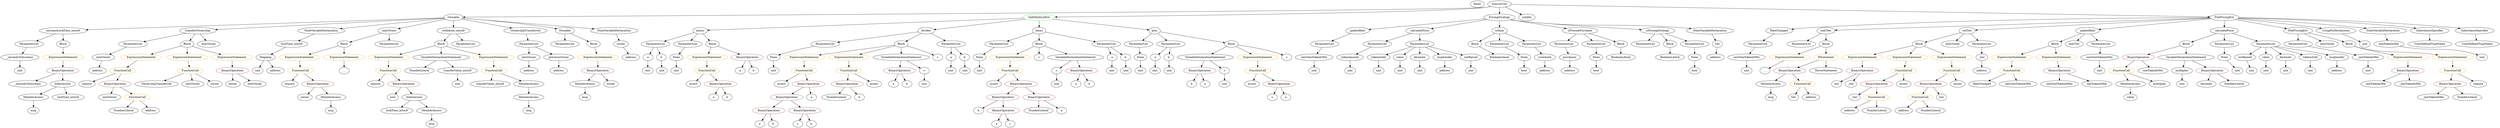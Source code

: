 strict digraph {
	graph [bb="0,0,11297,684"];
	node [label="\N"];
	Enter	[height=0.5,
		pos="6707.5,666",
		width=0.83628];
	Identifier__	[color=black,
		height=0.5,
		label=_,
		pos="1517.5,306",
		width=0.75];
	VariableDeclaration_c	[color=black,
		height=0.5,
		label=c,
		pos="4727.5,306",
		width=0.75];
	ElementaryTypeName_uint_12	[color=black,
		height=0.5,
		label=uint,
		pos="4727.5,234",
		width=0.75];
	VariableDeclaration_c -> ElementaryTypeName_uint_12	[pos="e,4727.5,252.1 4727.5,287.7 4727.5,280.41 4727.5,271.73 4727.5,263.54"];
	ExpressionStatement_Unnamed_2	[color=orange,
		height=0.5,
		label=ExpressionStatement,
		pos="1712.5,378",
		width=2.458];
	FunctionCall_Unnamed	[color=orange,
		height=0.5,
		label=FunctionCall,
		pos="1701.5,306",
		width=1.6125];
	ExpressionStatement_Unnamed_2 -> FunctionCall_Unnamed	[pos="e,1704.2,324.1 1709.8,359.7 1708.6,352.32 1707.2,343.52 1705.9,335.25"];
	ElementaryTypeName_bool	[color=black,
		height=0.5,
		label=bool,
		pos="7680.5,306",
		width=0.76697];
	ElementaryTypeName_uint_19	[color=black,
		height=0.5,
		label=uint,
		pos="3010.5,306",
		width=0.75];
	BinaryOperation_Unnamed_19	[color=brown,
		height=0.5,
		label=BinaryOperation,
		pos="5421.5,306",
		width=1.9867];
	Identifier_b_8	[color=black,
		height=0.5,
		label=b,
		pos="5371.5,234",
		width=0.75];
	BinaryOperation_Unnamed_19 -> Identifier_b_8	[pos="e,5382.8,250.83 5409.4,288.05 5403.4,279.65 5396,269.32 5389.4,260.02"];
	Identifier_a_8	[color=black,
		height=0.5,
		label=a,
		pos="5443.5,234",
		width=0.75];
	BinaryOperation_Unnamed_19 -> Identifier_a_8	[pos="e,5438.1,252.1 5426.9,287.7 5429.3,280.24 5432.1,271.32 5434.7,262.97"];
	Parameter_None_3	[color=black,
		height=0.5,
		label=None,
		pos="4387.5,378",
		width=0.85014];
	ElementaryTypeName_uint_11	[color=black,
		height=0.5,
		label=uint,
		pos="4387.5,306",
		width=0.75];
	Parameter_None_3 -> ElementaryTypeName_uint_11	[pos="e,4387.5,324.1 4387.5,359.7 4387.5,352.41 4387.5,343.73 4387.5,335.54"];
	Identifier_a_7	[color=black,
		height=0.5,
		label=a,
		pos="3277.5,306",
		width=0.75];
	ParameterList_Unnamed_19	[color=black,
		height=0.5,
		label=ParameterList,
		pos="2914.5,450",
		width=1.7095];
	Parameter_a_2	[color=black,
		height=0.5,
		label=a,
		pos="2862.5,378",
		width=0.75];
	ParameterList_Unnamed_19 -> Parameter_a_2	[pos="e,2873.9,394.36 2901.9,432.05 2895.5,423.44 2887.6,412.81 2880.6,403.33"];
	Parameter_b_2	[color=black,
		height=0.5,
		label=b,
		pos="2934.5,378",
		width=0.75];
	ParameterList_Unnamed_19 -> Parameter_b_2	[pos="e,2929.6,396.1 2919.4,431.7 2921.6,424.24 2924.1,415.32 2926.5,406.97"];
	ParameterList_Unnamed_22	[color=black,
		height=0.5,
		label=ParameterList,
		pos="5133.5,450",
		width=1.7095];
	Parameter_None_6	[color=black,
		height=0.5,
		label=None,
		pos="5133.5,378",
		width=0.85014];
	ParameterList_Unnamed_22 -> Parameter_None_6	[pos="e,5133.5,396.1 5133.5,431.7 5133.5,424.41 5133.5,415.73 5133.5,407.54"];
	Identifier_assert	[color=black,
		height=0.5,
		label=assert,
		pos="4445.5,234",
		width=0.89172];
	FunctionDefinition_increaseLockTime_intou9	[color=black,
		height=0.5,
		label=increaseLockTime_intou9,
		pos="288.49,522",
		width=2.9709];
	ParameterList_Unnamed_2	[color=black,
		height=0.5,
		label=ParameterList,
		pos="134.49,450",
		width=1.7095];
	FunctionDefinition_increaseLockTime_intou9 -> ParameterList_Unnamed_2	[pos="e,166.96,465.76 252.38,504.59 229.95,494.39 200.99,481.23 177.39,470.5"];
	Block_Unnamed_1	[color=black,
		height=0.5,
		label=Block,
		pos="288.49,450",
		width=0.90558];
	FunctionDefinition_increaseLockTime_intou9 -> Block_Unnamed_1	[pos="e,288.49,468.1 288.49,503.7 288.49,496.41 288.49,487.73 288.49,479.54"];
	ElementaryTypeName_uint_2	[color=black,
		height=0.5,
		label=uint,
		pos="2010.5,234",
		width=0.75];
	Identifier___1	[color=black,
		height=0.5,
		label=_,
		pos="7996.5,306",
		width=0.75];
	Identifier__oneTokenInWei	[color=black,
		height=0.5,
		label=_oneTokenInWei,
		pos="10995,162",
		width=2.0976];
	ElementaryTypeName_uint_20	[color=black,
		height=0.5,
		label=uint,
		pos="5209.5,306",
		width=0.75];
	ElementaryTypeName_uint_23	[color=black,
		height=0.5,
		label=uint,
		pos="5538.5,234",
		width=0.75];
	NumberLiteral_Unnamed_6	[color=black,
		height=0.5,
		label=NumberLiteral,
		pos="11152,162",
		width=1.765];
	BinaryOperation_Unnamed_23	[color=brown,
		height=0.5,
		label=BinaryOperation,
		pos="8707.5,234",
		width=1.9867];
	FunctionCall_Unnamed_15	[color=orange,
		height=0.5,
		label=FunctionCall,
		pos="8655.5,162",
		width=1.6125];
	BinaryOperation_Unnamed_23 -> FunctionCall_Unnamed_15	[pos="e,8668,179.79 8694.9,216.05 8688.8,207.89 8681.4,197.91 8674.7,188.82"];
	Identifier_tier_1	[color=black,
		height=0.5,
		label=tier,
		pos="8758.5,162",
		width=0.75];
	BinaryOperation_Unnamed_23 -> Identifier_tier_1	[pos="e,8747.3,178.36 8719.8,216.05 8726,207.53 8733.7,197.03 8740.5,187.63"];
	ExpressionStatement_Unnamed_19	[color=orange,
		height=0.5,
		label=ExpressionStatement,
		pos="10887,378",
		width=2.458];
	BinaryOperation_Unnamed_26	[color=brown,
		height=0.5,
		label=BinaryOperation,
		pos="10887,306",
		width=1.9867];
	ExpressionStatement_Unnamed_19 -> BinaryOperation_Unnamed_26	[pos="e,10887,324.1 10887,359.7 10887,352.41 10887,343.73 10887,335.54"];
	Parameter_a_1	[color=black,
		height=0.5,
		label=a,
		pos="4239.5,378",
		width=0.75];
	ElementaryTypeName_uint_13	[color=black,
		height=0.5,
		label=uint,
		pos="4239.5,306",
		width=0.75];
	Parameter_a_1 -> ElementaryTypeName_uint_13	[pos="e,4239.5,324.1 4239.5,359.7 4239.5,352.41 4239.5,343.73 4239.5,335.54"];
	Identifier_require_2	[color=black,
		height=0.5,
		label=require,
		pos="367.49,234",
		width=1.0026];
	EventDefinition_RateChanged	[color=black,
		height=0.5,
		label=RateChanged,
		pos="8073.5,522",
		width=1.6818];
	ParameterList_Unnamed_23	[color=black,
		height=0.5,
		label=ParameterList,
		pos="7990.5,450",
		width=1.7095];
	EventDefinition_RateChanged -> ParameterList_Unnamed_23	[pos="e,8009.9,467.39 8054.2,504.76 8043.6,495.82 8030.3,484.55 8018.5,474.64"];
	ElementaryTypeName_uint_17	[color=black,
		height=0.5,
		label=uint,
		pos="2862.5,306",
		width=0.75];
	Parameter_a_2 -> ElementaryTypeName_uint_17	[pos="e,2862.5,324.1 2862.5,359.7 2862.5,352.41 2862.5,343.73 2862.5,335.54"];
	ParameterList_Unnamed_5	[color=black,
		height=0.5,
		label=ParameterList,
		pos="589.49,450",
		width=1.7095];
	Parameter_newOwner	[color=black,
		height=0.5,
		label=newOwner,
		pos="462.49,378",
		width=1.4046];
	ParameterList_Unnamed_5 -> Parameter_newOwner	[pos="e,488.99,393.61 561.62,433.64 543.21,423.49 518.9,410.1 498.97,399.11"];
	ElementaryTypeName_uint_18	[color=black,
		height=0.5,
		label=uint,
		pos="2934.5,306",
		width=0.75];
	Parameter_b_2 -> ElementaryTypeName_uint_18	[pos="e,2934.5,324.1 2934.5,359.7 2934.5,352.41 2934.5,343.73 2934.5,335.54"];
	FunctionCall_Unnamed_10	[color=orange,
		height=0.5,
		label=FunctionCall,
		pos="5671.5,306",
		width=1.6125];
	Identifier_assert_4	[color=black,
		height=0.5,
		label=assert,
		pos="5643.5,234",
		width=0.89172];
	FunctionCall_Unnamed_10 -> Identifier_assert_4	[pos="e,5650.1,251.62 5664.6,287.7 5661.5,280.04 5657.8,270.85 5654.4,262.3"];
	BinaryOperation_Unnamed_20	[color=brown,
		height=0.5,
		label=BinaryOperation,
		pos="5765.5,234",
		width=1.9867];
	FunctionCall_Unnamed_10 -> BinaryOperation_Unnamed_20	[pos="e,5743.3,251.55 5692.8,289.12 5705.1,280 5720.6,268.4 5734.2,258.28"];
	FunctionDefinition_minus	[color=black,
		height=0.5,
		label=minus,
		pos="3111.5,522",
		width=0.90558];
	FunctionDefinition_minus -> ParameterList_Unnamed_19	[pos="e,2952.6,464.55 3084.5,511.41 3053.3,500.32 3001.3,481.85 2963,468.25"];
	ParameterList_Unnamed_20	[color=black,
		height=0.5,
		label=ParameterList,
		pos="3055.5,450",
		width=1.7095];
	FunctionDefinition_minus -> ParameterList_Unnamed_20	[pos="e,3068.9,467.8 3098.8,505.12 3092,496.68 3083.6,486.1 3075.9,476.55"];
	Block_Unnamed_10	[color=black,
		height=0.5,
		label=Block,
		pos="3167.5,450",
		width=0.90558];
	FunctionDefinition_minus -> Block_Unnamed_10	[pos="e,3154.8,466.82 3124.2,505.12 3131.1,496.43 3139.9,485.49 3147.7,475.72"];
	ParameterList_Unnamed_21	[color=black,
		height=0.5,
		label=ParameterList,
		pos="5274.5,450",
		width=1.7095];
	Parameter_a_3	[color=black,
		height=0.5,
		label=a,
		pos="5209.5,378",
		width=0.75];
	ParameterList_Unnamed_21 -> Parameter_a_3	[pos="e,5223,393.57 5259.1,432.41 5250.6,423.28 5240,411.81 5230.7,401.85"];
	Parameter_b_3	[color=black,
		height=0.5,
		label=b,
		pos="5281.5,378",
		width=0.75];
	ParameterList_Unnamed_21 -> Parameter_b_3	[pos="e,5279.8,396.1 5276.2,431.7 5276.9,424.41 5277.8,415.73 5278.6,407.54"];
	ElementaryTypeName_uint_1	[color=black,
		height=0.5,
		label=uint,
		pos="93.489,306",
		width=0.75];
	ElementaryTypeName_uint_30	[color=black,
		height=0.5,
		label=uint,
		pos="10178,306",
		width=0.75];
	Identifier_owner_3	[color=black,
		height=0.5,
		label=owner,
		pos="1027.5,234",
		width=0.93331];
	Block_Unnamed_15	[color=black,
		height=0.5,
		label=Block,
		pos="9280.5,450",
		width=0.90558];
	ExpressionStatement_Unnamed_21	[color=orange,
		height=0.5,
		label=ExpressionStatement,
		pos="9095.5,378",
		width=2.458];
	Block_Unnamed_15 -> ExpressionStatement_Unnamed_21	[pos="e,9136.3,394.43 9254,438.97 9226.1,428.42 9181.5,411.55 9146.7,398.38"];
	ExpressionStatement_Unnamed_20	[color=orange,
		height=0.5,
		label=ExpressionStatement,
		pos="9290.5,378",
		width=2.458];
	Block_Unnamed_15 -> ExpressionStatement_Unnamed_20	[pos="e,9288,396.1 9283,431.7 9284,424.32 9285.3,415.52 9286.5,407.25"];
	UserDefinedTypeName_Unnamed	[color=black,
		height=0.5,
		label=UserDefinedTypeName,
		pos="10985,450",
		width=2.7214];
	FunctionCall_Unnamed_8	[color=orange,
		height=0.5,
		label=FunctionCall,
		pos="3582.5,306",
		width=1.6125];
	Identifier_assert_2	[color=black,
		height=0.5,
		label=assert,
		pos="3477.5,234",
		width=0.89172];
	FunctionCall_Unnamed_8 -> Identifier_assert_2	[pos="e,3497.7,248.47 3558.7,289.12 3543.3,278.87 3523.2,265.46 3506.8,254.55"];
	BinaryOperation_Unnamed_13	[color=brown,
		height=0.5,
		label=BinaryOperation,
		pos="3599.5,234",
		width=1.9867];
	FunctionCall_Unnamed_8 -> BinaryOperation_Unnamed_13	[pos="e,3595.3,252.1 3586.7,287.7 3588.5,280.32 3590.6,271.52 3592.6,263.25"];
	Identifier_require_1	[color=black,
		height=0.5,
		label=require,
		pos="1287.5,234",
		width=1.0026];
	Parameter_tokenAmount	[color=black,
		height=0.5,
		label=tokenAmount,
		pos="6103.5,378",
		width=1.6957];
	ElementaryTypeName_uint_8	[color=black,
		height=0.5,
		label=uint,
		pos="6103.5,306",
		width=0.75];
	Parameter_tokenAmount -> ElementaryTypeName_uint_8	[pos="e,6103.5,324.1 6103.5,359.7 6103.5,352.41 6103.5,343.73 6103.5,335.54"];
	Identifier_OwnershipTransferred	[color=black,
		height=0.5,
		label=OwnershipTransferred,
		pos="677.49,234",
		width=2.6243];
	ParameterList_Unnamed_26	[color=black,
		height=0.5,
		label=ParameterList,
		pos="10372,450",
		width=1.7095];
	Parameter__oneTokenInWei	[color=black,
		height=0.5,
		label=_oneTokenInWei,
		pos="10705,378",
		width=2.0976];
	ParameterList_Unnamed_26 -> Parameter__oneTokenInWei	[pos="e,10649,390.33 10418,437.58 10426,435.67 10435,433.74 10442,432 10452,429.87 10563,407.56 10638,392.57"];
	Identifier_now	[color=black,
		height=0.5,
		label=now,
		pos="1712.5,162",
		width=0.75];
	Identifier_require	[color=black,
		height=0.5,
		label=require,
		pos="1638.5,234",
		width=1.0026];
	FunctionCall_Unnamed -> Identifier_require	[pos="e,1652.9,250.99 1686.6,288.41 1678.8,279.74 1669.1,268.97 1660.4,259.38"];
	BinaryOperation_Unnamed_2	[color=brown,
		height=0.5,
		label=BinaryOperation,
		pos="1764.5,234",
		width=1.9867];
	FunctionCall_Unnamed -> BinaryOperation_Unnamed_2	[pos="e,1749.2,251.96 1716.4,288.41 1723.9,280.08 1733.2,269.8 1741.5,260.49"];
	ElementaryTypeName_address_2	[color=black,
		height=0.5,
		label=address,
		pos="2321.5,306",
		width=1.0996];
	ModifierDefinition_onlyTier	[color=black,
		height=0.5,
		label=onlyTier,
		pos="8276.5,522",
		width=1.1551];
	ParameterList_Unnamed_24	[color=black,
		height=0.5,
		label=ParameterList,
		pos="8164.5,450",
		width=1.7095];
	ModifierDefinition_onlyTier -> ParameterList_Unnamed_24	[pos="e,8189.7,466.78 8253.6,506.67 8237.9,496.88 8216.9,483.73 8199.2,472.67"];
	Block_Unnamed_12	[color=black,
		height=0.5,
		label=Block,
		pos="8276.5,450",
		width=0.90558];
	ModifierDefinition_onlyTier -> Block_Unnamed_12	[pos="e,8276.5,468.1 8276.5,503.7 8276.5,496.41 8276.5,487.73 8276.5,479.54"];
	FunctionCall_Unnamed_18	[color=orange,
		height=0.5,
		label=FunctionCall,
		pos="9575.5,306",
		width=1.6125];
	MemberAccess_Unnamed_7	[color=black,
		height=0.5,
		label=MemberAccess,
		pos="9633.5,234",
		width=1.9174];
	FunctionCall_Unnamed_18 -> MemberAccess_Unnamed_7	[pos="e,9619.6,251.79 9589.5,288.05 9596.4,279.8 9604.7,269.7 9612.3,260.54"];
	Identifier_multiplier	[color=black,
		height=0.5,
		label=multiplier,
		pos="9765.5,234",
		width=1.2382];
	FunctionCall_Unnamed_18 -> Identifier_multiplier	[pos="e,9733.2,246.88 9611.7,291.67 9643.3,280 9689.4,263.03 9722.9,250.71"];
	FunctionDefinition_updateRate	[color=black,
		height=0.5,
		label=updateRate,
		pos="6141.5,522",
		width=1.46];
	ParameterList_Unnamed_12	[color=black,
		height=0.5,
		label=ParameterList,
		pos="5988.5,450",
		width=1.7095];
	FunctionDefinition_updateRate -> ParameterList_Unnamed_12	[pos="e,6020.6,465.7 6110.9,507 6088,496.53 6056.4,482.07 6031.1,470.47"];
	NumberLiteral_Unnamed_1	[color=black,
		height=0.5,
		label=NumberLiteral,
		pos="534.49,90",
		width=1.765];
	ElementaryTypeName_address_4	[color=black,
		height=0.5,
		label=address,
		pos="414.49,306",
		width=1.0996];
	BinaryOperation_Unnamed_14	[color=brown,
		height=0.5,
		label=BinaryOperation,
		pos="3499.5,162",
		width=1.9867];
	BinaryOperation_Unnamed_16	[color=brown,
		height=0.5,
		label=BinaryOperation,
		pos="3418.5,90",
		width=1.9867];
	BinaryOperation_Unnamed_14 -> BinaryOperation_Unnamed_16	[pos="e,3437.8,107.71 3480.3,144.41 3470.2,135.67 3457.6,124.79 3446.4,115.13"];
	BinaryOperation_Unnamed_15	[color=brown,
		height=0.5,
		label=BinaryOperation,
		pos="3579.5,90",
		width=1.9867];
	BinaryOperation_Unnamed_14 -> BinaryOperation_Unnamed_15	[pos="e,3560.4,107.71 3518.4,144.41 3528.4,135.67 3540.9,124.79 3551.9,115.13"];
	Parameter_weiRaised_1	[color=black,
		height=0.5,
		label=weiRaised,
		pos="10135,378",
		width=1.3491];
	Parameter_weiRaised_1 -> ElementaryTypeName_uint_30	[pos="e,10169,322.83 10146,360.05 10151,351.82 10157,341.76 10163,332.61"];
	Parameter_None_5	[color=black,
		height=0.5,
		label=None,
		pos="3010.5,378",
		width=0.85014];
	ParameterList_Unnamed_20 -> Parameter_None_5	[pos="e,3021,395.31 3044.6,432.05 3039.3,423.85 3032.9,413.83 3027,404.71"];
	Identifier_a	[color=black,
		height=0.5,
		label=a,
		pos="4822.5,234",
		width=0.75];
	ExpressionStatement_Unnamed_18	[color=orange,
		height=0.5,
		label=ExpressionStatement,
		pos="11082,378",
		width=2.458];
	FunctionCall_Unnamed_16	[color=orange,
		height=0.5,
		label=FunctionCall,
		pos="11082,306",
		width=1.6125];
	ExpressionStatement_Unnamed_18 -> FunctionCall_Unnamed_16	[pos="e,11082,324.1 11082,359.7 11082,352.41 11082,343.73 11082,335.54"];
	NumberLiteral_Unnamed_2	[color=black,
		height=0.5,
		label=NumberLiteral,
		pos="4645.5,90",
		width=1.765];
	BinaryOperation_Unnamed_25	[color=brown,
		height=0.5,
		label=BinaryOperation,
		pos="11074,234",
		width=1.9867];
	BinaryOperation_Unnamed_25 -> Identifier__oneTokenInWei	[pos="e,11014,179.71 11056,216.41 11046,207.67 11034,196.79 11023,187.13"];
	BinaryOperation_Unnamed_25 -> NumberLiteral_Unnamed_6	[pos="e,11134,179.47 11093,216.41 11103,207.61 11115,196.63 11126,186.92"];
	ExpressionStatement_Unnamed_12	[color=orange,
		height=0.5,
		label=ExpressionStatement,
		pos="3147.5,378",
		width=2.458];
	FunctionCall_Unnamed_9	[color=orange,
		height=0.5,
		label=FunctionCall,
		pos="3147.5,306",
		width=1.6125];
	ExpressionStatement_Unnamed_12 -> FunctionCall_Unnamed_9	[pos="e,3147.5,324.1 3147.5,359.7 3147.5,352.41 3147.5,343.73 3147.5,335.54"];
	ContractDefinition_Ownable	[color=black,
		height=0.5,
		label=Ownable,
		pos="1985.5,594",
		width=1.2105];
	ContractDefinition_Ownable -> FunctionDefinition_increaseLockTime_intou9	[pos="e,391.28,527.24 1942.3,591.22 1724,582.21 740.03,541.63 402.53,527.7"];
	FunctionDefinition_transferOwnership	[color=black,
		height=0.5,
		label=transferOwnership,
		pos="878.49,522",
		width=2.1947];
	ContractDefinition_Ownable -> FunctionDefinition_transferOwnership	[pos="e,953.75,527.76 1942.4,590.28 1778.1,579.89 1188.4,542.6 965.06,528.47"];
	StateVariableDeclaration_Unnamed_1	[color=black,
		height=0.5,
		label=StateVariableDeclaration,
		pos="1412.5,522",
		width=2.8184];
	ContractDefinition_Ownable -> StateVariableDeclaration_Unnamed_1	[pos="e,1494.4,533.01 1944.3,587.97 1853.1,576.82 1632.1,549.83 1505.6,534.37"];
	ModifierDefinition_onlyOwner	[color=black,
		height=0.5,
		label=onlyOwner,
		pos="1760.5,522",
		width=1.4323];
	ContractDefinition_Ownable -> ModifierDefinition_onlyOwner	[pos="e,1798,534.67 1951.3,582.37 1913.3,570.55 1851.7,551.36 1808.7,538.01"];
	FunctionDefinition_withdraw_intou9	[color=black,
		height=0.5,
		label=withdraw_intou9,
		pos="1985.5,522",
		width=2.0145];
	ContractDefinition_Ownable -> FunctionDefinition_withdraw_intou9	[pos="e,1985.5,540.1 1985.5,575.7 1985.5,568.41 1985.5,559.73 1985.5,551.54"];
	EventDefinition_OwnershipTransferred	[color=black,
		height=0.5,
		label=OwnershipTransferred,
		pos="2218.5,522",
		width=2.6243];
	ContractDefinition_Ownable -> EventDefinition_OwnershipTransferred	[pos="e,2169.4,537.74 2020.1,582.6 2056.6,571.64 2114.7,554.19 2158.6,540.99"];
	FunctionDefinition_Ownable	[color=black,
		height=0.5,
		label=Ownable,
		pos="2469.5,522",
		width=1.2105];
	ContractDefinition_Ownable -> FunctionDefinition_Ownable	[pos="e,2428.9,528.87 2026.3,587.09 2114.2,574.39 2320.8,544.5 2417.7,530.49"];
	StateVariableDeclaration_Unnamed	[color=black,
		height=0.5,
		label=StateVariableDeclaration,
		pos="2669.5,522",
		width=2.8184];
	ContractDefinition_Ownable -> StateVariableDeclaration_Unnamed	[pos="e,2587.1,532.77 2027.6,589.08 2118.2,580.61 2338.3,559.74 2522.5,540 2539.8,538.15 2558.1,536.09 2575.9,534.06"];
	Identifier_transferValue_intou9	[color=black,
		height=0.5,
		label=transferValue_intou9,
		pos="2158.5,234",
		width=2.4303];
	ElementaryTypeName_address_12	[color=black,
		height=0.5,
		label=address,
		pos="8342.5,90",
		width=1.0996];
	ExpressionStatement_Unnamed_4	[color=orange,
		height=0.5,
		label=ExpressionStatement,
		pos="1322.5,378",
		width=2.458];
	FunctionCall_Unnamed_2	[color=orange,
		height=0.5,
		label=FunctionCall,
		pos="1342.5,306",
		width=1.6125];
	ExpressionStatement_Unnamed_4 -> FunctionCall_Unnamed_2	[pos="e,1337.6,324.1 1327.4,359.7 1329.6,352.24 1332.1,343.32 1334.5,334.97"];
	BinaryOperation_Unnamed_3	[color=brown,
		height=0.5,
		label=BinaryOperation,
		pos="1413.5,234",
		width=1.9867];
	Identifier_owner_1	[color=black,
		height=0.5,
		label=owner,
		pos="1353.5,162",
		width=0.93331];
	BinaryOperation_Unnamed_3 -> Identifier_owner_1	[pos="e,1367.1,178.83 1399,216.05 1391.6,207.47 1382.5,196.89 1374.4,187.44"];
	MemberAccess_Unnamed_5	[color=black,
		height=0.5,
		label=MemberAccess,
		pos="1474.5,162",
		width=1.9174];
	BinaryOperation_Unnamed_3 -> MemberAccess_Unnamed_5	[pos="e,1459.9,179.79 1428.3,216.05 1435.5,207.71 1444.4,197.49 1452.5,188.25"];
	FunctionCall_Unnamed_17	[color=orange,
		height=0.5,
		label=FunctionCall,
		pos="9095.5,306",
		width=1.6125];
	ExpressionStatement_Unnamed_21 -> FunctionCall_Unnamed_17	[pos="e,9095.5,324.1 9095.5,359.7 9095.5,352.41 9095.5,343.73 9095.5,335.54"];
	ElementaryTypeName_address_7	[color=black,
		height=0.5,
		label=address,
		pos="6999.5,306",
		width=1.0996];
	FunctionDefinition_calculatePrice	[color=black,
		height=0.5,
		label=calculatePrice,
		pos="6426.5,522",
		width=1.7095];
	ParameterList_Unnamed_14	[color=black,
		height=0.5,
		label=ParameterList,
		pos="6233.5,450",
		width=1.7095];
	FunctionDefinition_calculatePrice -> ParameterList_Unnamed_14	[pos="e,6271.1,464.63 6388.8,507.34 6358.3,496.26 6315,480.56 6281.9,468.55"];
	ParameterList_Unnamed_13	[color=black,
		height=0.5,
		label=ParameterList,
		pos="6426.5,450",
		width=1.7095];
	FunctionDefinition_calculatePrice -> ParameterList_Unnamed_13	[pos="e,6426.5,468.1 6426.5,503.7 6426.5,496.41 6426.5,487.73 6426.5,479.54"];
	ElementaryTypeName_address_13	[color=black,
		height=0.5,
		label=address,
		pos="8585.5,90",
		width=1.0996];
	Identifier_lockTime_intou9_1	[color=black,
		height=0.5,
		label=lockTime_intou9,
		pos="1735.5,90",
		width=2.0422];
	Block_Unnamed_2	[color=black,
		height=0.5,
		label=Block,
		pos="1938.5,450",
		width=0.90558];
	Block_Unnamed_2 -> ExpressionStatement_Unnamed_2	[pos="e,1759.7,393.64 1910.8,440.42 1876,429.66 1815.6,410.94 1770.6,396.98"];
	VariableDeclarationStatement_Unnamed	[color=black,
		height=0.5,
		label=VariableDeclarationStatement,
		pos="1938.5,378",
		width=3.3174];
	Block_Unnamed_2 -> VariableDeclarationStatement_Unnamed	[pos="e,1938.5,396.1 1938.5,431.7 1938.5,424.41 1938.5,415.73 1938.5,407.54"];
	ExpressionStatement_Unnamed_3	[color=orange,
		height=0.5,
		label=ExpressionStatement,
		pos="2164.5,378",
		width=2.458];
	Block_Unnamed_2 -> ExpressionStatement_Unnamed_3	[pos="e,2110.6,392.71 1963.5,438.11 1968.7,435.97 1974.3,433.83 1979.5,432 2018.9,418.22 2064,405.26 2099.8,395.6"];
	ParameterList_Unnamed_1	[color=black,
		height=0.5,
		label=ParameterList,
		pos="2469.5,450",
		width=1.7095];
	NumberLiteral_Unnamed_3	[color=black,
		height=0.5,
		label=NumberLiteral,
		pos="3735.5,162",
		width=1.765];
	ExpressionStatement_Unnamed_17	[color=orange,
		height=0.5,
		label=ExpressionStatement,
		pos="8437.5,378",
		width=2.458];
	BinaryOperation_Unnamed_24	[color=brown,
		height=0.5,
		label=BinaryOperation,
		pos="8437.5,306",
		width=1.9867];
	ExpressionStatement_Unnamed_17 -> BinaryOperation_Unnamed_24	[pos="e,8437.5,324.1 8437.5,359.7 8437.5,352.41 8437.5,343.73 8437.5,335.54"];
	ElementaryTypeName_uint_4	[color=black,
		height=0.5,
		label=uint,
		pos="6335.5,306",
		width=0.75];
	Parameter_newOwner -> ElementaryTypeName_address_4	[pos="e,425.67,323.31 450.87,360.05 445.25,351.85 438.37,341.83 432.12,332.71"];
	Identifier_oneTokenInWei_2	[color=black,
		height=0.5,
		label=oneTokenInWei,
		pos="9722.5,306",
		width=1.959];
	ElementaryTypeName_uint_31	[color=black,
		height=0.5,
		label=uint,
		pos="10436,306",
		width=0.75];
	ModifierInvocation_onlyTier	[color=black,
		height=0.5,
		label=onlyTier,
		pos="9372.5,450",
		width=1.1551];
	FunctionDefinition_isSane	[color=black,
		height=0.5,
		label=isSane,
		pos="6808.5,522",
		width=0.96103];
	Block_Unnamed_6	[color=black,
		height=0.5,
		label=Block,
		pos="6696.5,450",
		width=0.90558];
	FunctionDefinition_isSane -> Block_Unnamed_6	[pos="e,6717.6,464.22 6786.9,507.5 6770,496.93 6746.2,482.08 6727.3,470.26"];
	ParameterList_Unnamed_9	[color=black,
		height=0.5,
		label=ParameterList,
		pos="6808.5,450",
		width=1.7095];
	FunctionDefinition_isSane -> ParameterList_Unnamed_9	[pos="e,6808.5,468.1 6808.5,503.7 6808.5,496.41 6808.5,487.73 6808.5,479.54"];
	ParameterList_Unnamed_8	[color=black,
		height=0.5,
		label=ParameterList,
		pos="6949.5,450",
		width=1.7095];
	FunctionDefinition_isSane -> ParameterList_Unnamed_8	[pos="e,6919.1,466.1 6833,508.81 6854,498.42 6884.4,483.29 6909,471.12"];
	Identifier_oneTokenInWei	[color=black,
		height=0.5,
		label=oneTokenInWei,
		pos="10730,234",
		width=1.959];
	Parameter_a	[color=black,
		height=0.5,
		label=a,
		pos="4985.5,378",
		width=0.75];
	ElementaryTypeName_uint_9	[color=black,
		height=0.5,
		label=uint,
		pos="4985.5,306",
		width=0.75];
	Parameter_a -> ElementaryTypeName_uint_9	[pos="e,4985.5,324.1 4985.5,359.7 4985.5,352.41 4985.5,343.73 4985.5,335.54"];
	Identifier_msg_1	[color=black,
		height=0.5,
		label=msg,
		pos="117.49,90",
		width=0.75];
	Parameter_value_1	[color=black,
		height=0.5,
		label=value,
		pos="10231,378",
		width=0.82242];
	ElementaryTypeName_uint_29	[color=black,
		height=0.5,
		label=uint,
		pos="10250,306",
		width=0.75];
	Parameter_value_1 -> ElementaryTypeName_uint_29	[pos="e,10246,323.79 10236,360.05 10238,352.49 10241,343.37 10243,334.85"];
	ElementaryTypeName_uint_6	[color=black,
		height=0.5,
		label=uint,
		pos="6235.5,306",
		width=0.75];
	FunctionDefinition_setTier	[color=black,
		height=0.5,
		label=setTier,
		pos="8895.5,522",
		width=1.0026];
	Block_Unnamed_13	[color=black,
		height=0.5,
		label=Block,
		pos="8680.5,450",
		width=0.90558];
	FunctionDefinition_setTier -> Block_Unnamed_13	[pos="e,8708.2,460.03 8866,511.41 8827.9,499 8761.3,477.32 8719.2,463.59"];
	ModifierInvocation_onlyOwner_1	[color=black,
		height=0.5,
		label=onlyOwner,
		pos="8830.5,450",
		width=1.4323];
	FunctionDefinition_setTier -> ModifierInvocation_onlyOwner_1	[pos="e,8845.6,467.31 8880.7,505.12 8872.6,496.38 8862.4,485.35 8853.3,475.54"];
	ParameterList_Unnamed_25	[color=black,
		height=0.5,
		label=ParameterList,
		pos="8961.5,450",
		width=1.7095];
	FunctionDefinition_setTier -> ParameterList_Unnamed_25	[pos="e,8946,467.47 8910.1,505.46 8918.4,496.74 8928.8,485.65 8938.1,475.76"];
	BinaryOperation_Unnamed_27	[color=brown,
		height=0.5,
		label=BinaryOperation,
		pos="9299.5,306",
		width=1.9867];
	Identifier_newOneTokenInWei	[color=black,
		height=0.5,
		label=newOneTokenInWei,
		pos="9299.5,234",
		width=2.4303];
	BinaryOperation_Unnamed_27 -> Identifier_newOneTokenInWei	[pos="e,9299.5,252.1 9299.5,287.7 9299.5,280.41 9299.5,271.73 9299.5,263.54"];
	Identifier_oneTokenInWei_1	[color=black,
		height=0.5,
		label=oneTokenInWei,
		pos="9475.5,234",
		width=1.959];
	BinaryOperation_Unnamed_27 -> Identifier_oneTokenInWei_1	[pos="e,9438.6,249.65 9336.4,290.33 9363,279.73 9399.2,265.34 9428,253.89"];
	Mapping_Unnamed	[color=black,
		height=0.5,
		label=Mapping,
		pos="1172.5,378",
		width=1.2105];
	ElementaryTypeName_uint	[color=black,
		height=0.5,
		label=uint,
		pos="1141.5,306",
		width=0.75];
	Mapping_Unnamed -> ElementaryTypeName_uint	[pos="e,1148.9,323.79 1165,360.05 1161.6,352.32 1157.4,342.96 1153.6,334.27"];
	ElementaryTypeName_address_3	[color=black,
		height=0.5,
		label=address,
		pos="1226.5,306",
		width=1.0996];
	Mapping_Unnamed -> ElementaryTypeName_address_3	[pos="e,1213.8,323.47 1185.3,360.41 1191.7,352.04 1199.7,341.71 1206.9,332.37"];
	FunctionDefinition_divides	[color=black,
		height=0.5,
		label=divides,
		pos="4121.5,522",
		width=1.0303];
	ParameterList_Unnamed_18	[color=black,
		height=0.5,
		label=ParameterList,
		pos="3668.5,450",
		width=1.7095];
	FunctionDefinition_divides -> ParameterList_Unnamed_18	[pos="e,3722.1,459.28 4086.3,515.57 4010.4,503.84 3830.4,476.01 3733.2,461.01"];
	Block_Unnamed_9	[color=black,
		height=0.5,
		label=Block,
		pos="4003.5,450",
		width=0.90558];
	FunctionDefinition_divides -> Block_Unnamed_9	[pos="e,4025,463.75 4098.7,507.5 4080.5,496.7 4054.8,481.42 4034.6,469.48"];
	ParameterList_Unnamed_17	[color=black,
		height=0.5,
		label=ParameterList,
		pos="4239.5,450",
		width=1.7095];
	FunctionDefinition_divides -> ParameterList_Unnamed_17	[pos="e,4213.1,466.65 4144.2,507.5 4161,497.56 4184.2,483.83 4203.4,472.39"];
	FunctionCall_Unnamed_7	[color=orange,
		height=0.5,
		label=FunctionCall,
		pos="3777.5,306",
		width=1.6125];
	BinaryOperation_Unnamed_11	[color=brown,
		height=0.5,
		label=BinaryOperation,
		pos="3769.5,234",
		width=1.9867];
	FunctionCall_Unnamed_7 -> BinaryOperation_Unnamed_11	[pos="e,3771.4,252.1 3775.5,287.7 3774.7,280.41 3773.7,271.73 3772.7,263.54"];
	Identifier_assert_1	[color=black,
		height=0.5,
		label=assert,
		pos="3891.5,234",
		width=0.89172];
	FunctionCall_Unnamed_7 -> Identifier_assert_1	[pos="e,3870.5,247.91 3802.8,289.46 3819.9,278.93 3842.7,264.94 3860.9,253.78"];
	Parameter_decimals_1	[color=black,
		height=0.5,
		label=decimals,
		pos="10322,378",
		width=1.1967];
	ElementaryTypeName_uint_32	[color=black,
		height=0.5,
		label=uint,
		pos="10322,306",
		width=0.75];
	Parameter_decimals_1 -> ElementaryTypeName_uint_32	[pos="e,10322,324.1 10322,359.7 10322,352.41 10322,343.73 10322,335.54"];
	ExpressionStatement_Unnamed_9	[color=orange,
		height=0.5,
		label=ExpressionStatement,
		pos="4524.5,378",
		width=2.458];
	FunctionCall_Unnamed_6	[color=orange,
		height=0.5,
		label=FunctionCall,
		pos="4524.5,306",
		width=1.6125];
	ExpressionStatement_Unnamed_9 -> FunctionCall_Unnamed_6	[pos="e,4524.5,324.1 4524.5,359.7 4524.5,352.41 4524.5,343.73 4524.5,335.54"];
	BinaryOperation_Unnamed_22	[color=brown,
		height=0.5,
		label=BinaryOperation,
		pos="8463.5,234",
		width=1.9867];
	Identifier__tier	[color=black,
		height=0.5,
		label=_tier,
		pos="8360.5,162",
		width=0.75311];
	BinaryOperation_Unnamed_22 -> Identifier__tier	[pos="e,8379,175.59 8439.3,216.59 8424.1,206.21 8404.3,192.77 8388.4,181.94"];
	FunctionCall_Unnamed_13	[color=orange,
		height=0.5,
		label=FunctionCall,
		pos="8463.5,162",
		width=1.6125];
	BinaryOperation_Unnamed_22 -> FunctionCall_Unnamed_13	[pos="e,8463.5,180.1 8463.5,215.7 8463.5,208.41 8463.5,199.73 8463.5,191.54"];
	BinaryOperation_Unnamed_29	[color=brown,
		height=0.5,
		label=BinaryOperation,
		pos="9661.5,378",
		width=1.9867];
	BinaryOperation_Unnamed_29 -> FunctionCall_Unnamed_18	[pos="e,9595.4,323.23 9641.1,360.41 9630.1,351.45 9616.3,340.25 9604.3,330.42"];
	BinaryOperation_Unnamed_29 -> Identifier_oneTokenInWei_2	[pos="e,9707.9,323.79 9676.3,360.05 9683.5,351.71 9692.4,341.49 9700.5,332.25"];
	Parameter_purchaser	[color=black,
		height=0.5,
		label=purchaser,
		pos="7113.5,378",
		width=1.3076];
	ElementaryTypeName_address_8	[color=black,
		height=0.5,
		label=address,
		pos="7113.5,306",
		width=1.0996];
	Parameter_purchaser -> ElementaryTypeName_address_8	[pos="e,7113.5,324.1 7113.5,359.7 7113.5,352.41 7113.5,343.73 7113.5,335.54"];
	NumberLiteral_Unnamed_5	[color=black,
		height=0.5,
		label=NumberLiteral,
		pos="8706.5,90",
		width=1.765];
	BinaryOperation_Unnamed_13 -> BinaryOperation_Unnamed_14	[pos="e,3522.8,179.31 3576,216.59 3562.9,207.37 3546.3,195.74 3531.9,185.66"];
	Identifier_a_4	[color=black,
		height=0.5,
		label=a,
		pos="3616.5,162",
		width=0.75];
	BinaryOperation_Unnamed_13 -> Identifier_a_4	[pos="e,3612.3,180.1 3603.7,215.7 3605.5,208.32 3607.6,199.52 3609.6,191.25"];
	BinaryOperation_Unnamed_26 -> Identifier_oneTokenInWei	[pos="e,10764,250.16 10853,289.81 10830,279.54 10800,265.87 10775,254.75"];
	Identifier__oneTokenInWei_1	[color=black,
		height=0.5,
		label=_oneTokenInWei,
		pos="10894,234",
		width=2.0976];
	BinaryOperation_Unnamed_26 -> Identifier__oneTokenInWei_1	[pos="e,10893,252.1 10889,287.7 10890,280.41 10891,271.73 10892,263.54"];
	ElementaryTypeName_uint_28	[color=black,
		height=0.5,
		label=uint,
		pos="9472.5,306",
		width=0.75];
	ParameterList_Unnamed_10	[color=black,
		height=0.5,
		label=ParameterList,
		pos="7090.5,450",
		width=1.7095];
	ParameterList_Unnamed_10 -> Parameter_purchaser	[pos="e,7107.9,396.1 7096.2,431.7 7098.6,424.24 7101.6,415.32 7104.3,406.97"];
	Parameter_None_4	[color=black,
		height=0.5,
		label=None,
		pos="3445.5,378",
		width=0.85014];
	ParameterList_Unnamed_18 -> Parameter_None_4	[pos="e,3469.4,389.72 3623.3,437.52 3585.9,427.66 3531.8,412.47 3485.5,396 3483.7,395.36 3481.8,394.67 3480,393.96"];
	Identifier_newOwner_1	[color=black,
		height=0.5,
		label=newOwner,
		pos="840.49,234",
		width=1.4046];
	FunctionDefinition_updateRate_1	[color=black,
		height=0.5,
		label=updateRate,
		pos="9432.5,522",
		width=1.46];
	FunctionDefinition_updateRate_1 -> Block_Unnamed_15	[pos="e,9304.8,462.21 9402.1,507 9377,495.43 9341.3,479 9315.1,466.93"];
	FunctionDefinition_updateRate_1 -> ModifierInvocation_onlyTier	[pos="e,9386.2,466.99 9418.3,504.41 9410.9,495.83 9401.8,485.19 9393.6,475.67"];
	ParameterList_Unnamed_27	[color=black,
		height=0.5,
		label=ParameterList,
		pos="9493.5,450",
		width=1.7095];
	FunctionDefinition_updateRate_1 -> ParameterList_Unnamed_27	[pos="e,9478.7,467.96 9446.9,504.41 9454.2,496.08 9463.2,485.8 9471.3,476.49"];
	Identifier_decimals	[color=black,
		height=0.5,
		label=decimals,
		pos="9966.5,234",
		width=1.1967];
	ElementaryTypeName_uint_25	[color=black,
		height=0.5,
		label=uint,
		pos="11215,378",
		width=0.75];
	BooleanLiteral_Unnamed	[color=black,
		height=0.5,
		label=BooleanLiteral,
		pos="7567.5,378",
		width=1.7788];
	Parameter_tokensSold	[color=black,
		height=0.5,
		label=tokensSold,
		pos="6235.5,378",
		width=1.46];
	Parameter_tokensSold -> ElementaryTypeName_uint_6	[pos="e,6235.5,324.1 6235.5,359.7 6235.5,352.41 6235.5,343.73 6235.5,335.54"];
	Identifier_b_2	[color=black,
		height=0.5,
		label=b,
		pos="3844.5,162",
		width=0.75];
	FunctionDefinition_transferOwnership -> ParameterList_Unnamed_5	[pos="e,635.6,462.17 825.82,508.24 775.16,495.97 698.78,477.47 646.66,464.85"];
	Block_Unnamed_4	[color=black,
		height=0.5,
		label=Block,
		pos="827.49,450",
		width=0.90558];
	FunctionDefinition_transferOwnership -> Block_Unnamed_4	[pos="e,839.02,466.83 866.14,504.05 860.02,495.65 852.5,485.32 845.72,476.02"];
	ModifierInvocation_onlyOwner	[color=black,
		height=0.5,
		label=onlyOwner,
		pos="929.49,450",
		width=1.4323];
	FunctionDefinition_transferOwnership -> ModifierInvocation_onlyOwner	[pos="e,917.26,467.79 890.83,504.05 896.79,495.89 904.05,485.91 910.67,476.82"];
	ContractDefinition_SafeMathLibExt	[color=green,
		height=0.5,
		label=SafeMathLibExt,
		pos="4657.5,594",
		width=1.9729];
	ContractDefinition_SafeMathLibExt -> FunctionDefinition_minus	[pos="e,3144.1,524.48 4587.8,589.84 4321.5,577.79 3372,534.8 3155.6,525"];
	ContractDefinition_SafeMathLibExt -> FunctionDefinition_divides	[pos="e,4157,527.63 4595.5,584.9 4486.9,570.72 4264.8,541.71 4168.1,529.09"];
	FunctionDefinition_times	[color=black,
		height=0.5,
		label=times,
		pos="4657.5,522",
		width=0.83628];
	ContractDefinition_SafeMathLibExt -> FunctionDefinition_times	[pos="e,4657.5,540.1 4657.5,575.7 4657.5,568.41 4657.5,559.73 4657.5,551.54"];
	FunctionDefinition_plus	[color=black,
		height=0.5,
		label=plus,
		pos="5203.5,522",
		width=0.75];
	ContractDefinition_SafeMathLibExt -> FunctionDefinition_plus	[pos="e,5176.9,526.4 4719.9,585 4833.9,570.38 5072.9,539.74 5165.6,527.86"];
	ParameterList_Unnamed_16	[color=black,
		height=0.5,
		label=ParameterList,
		pos="4466.5,450",
		width=1.7095];
	ParameterList_Unnamed_16 -> Parameter_None_3	[pos="e,4403.9,393.57 4447.8,432.41 4437.1,423 4423.7,411.12 4412.3,400.94"];
	Block_Unnamed_3	[color=black,
		height=0.5,
		label=Block,
		pos="1517.5,450",
		width=0.90558];
	Block_Unnamed_3 -> ExpressionStatement_Unnamed_4	[pos="e,1364.9,394.24 1490.8,439.41 1461.3,428.81 1412.9,411.47 1375.6,398.08"];
	ExpressionStatement_Unnamed_5	[color=orange,
		height=0.5,
		label=ExpressionStatement,
		pos="1517.5,378",
		width=2.458];
	Block_Unnamed_3 -> ExpressionStatement_Unnamed_5	[pos="e,1517.5,396.1 1517.5,431.7 1517.5,424.41 1517.5,415.73 1517.5,407.54"];
	Block_Unnamed_10 -> ExpressionStatement_Unnamed_12	[pos="e,3152.4,396.28 3162.6,432.05 3160.5,424.6 3158,415.64 3155.6,407.22"];
	BinaryOperation_Unnamed_18	[color=brown,
		height=0.5,
		label=BinaryOperation,
		pos="3325.5,378",
		width=1.9867];
	Block_Unnamed_10 -> BinaryOperation_Unnamed_18	[pos="e,3291.2,394.21 3192.5,437.91 3216.2,427.4 3252.4,411.39 3281,398.71"];
	MemberAccess_Unnamed_1	[color=black,
		height=0.5,
		label=MemberAccess,
		pos="117.49,162",
		width=1.9174];
	MemberAccess_Unnamed_1 -> Identifier_msg_1	[pos="e,117.49,108.1 117.49,143.7 117.49,136.41 117.49,127.73 117.49,119.54"];
	Identifier_a_2	[color=black,
		height=0.5,
		label=a,
		pos="4452.5,18",
		width=0.75];
	Identifier_require_3	[color=black,
		height=0.5,
		label=require,
		pos="11200,234",
		width=1.0026];
	Identifier_a_3	[color=black,
		height=0.5,
		label=a,
		pos="3968.5,234",
		width=0.75];
	Block_Unnamed_11	[color=black,
		height=0.5,
		label=Block,
		pos="5558.5,450",
		width=0.90558];
	VariableDeclarationStatement_Unnamed_3	[color=black,
		height=0.5,
		label=VariableDeclarationStatement,
		pos="5445.5,378",
		width=3.3174];
	Block_Unnamed_11 -> VariableDeclarationStatement_Unnamed_3	[pos="e,5472.6,395.82 5537.2,435.83 5521.8,426.28 5500.5,413.1 5482.4,401.85"];
	ExpressionStatement_Unnamed_13	[color=orange,
		height=0.5,
		label=ExpressionStatement,
		pos="5671.5,378",
		width=2.458];
	Block_Unnamed_11 -> ExpressionStatement_Unnamed_13	[pos="e,5644.7,395.57 5579.7,435.83 5595.3,426.21 5616.7,412.92 5635,401.61"];
	Identifier_c_5	[color=black,
		height=0.5,
		label=c,
		pos="5804.5,378",
		width=0.75];
	Block_Unnamed_11 -> Identifier_c_5	[pos="e,5783.5,389.77 5588.9,443.25 5630.3,435.01 5706.2,418.33 5768.5,396 5770,395.45 5771.6,394.85 5773.2,394.22"];
	Block_Unnamed	[color=black,
		height=0.5,
		label=Block,
		pos="2606.5,450",
		width=0.90558];
	ExpressionStatement_Unnamed	[color=orange,
		height=0.5,
		label=ExpressionStatement,
		pos="2631.5,378",
		width=2.458];
	Block_Unnamed -> ExpressionStatement_Unnamed	[pos="e,2625.3,396.28 2612.5,432.05 2615.2,424.52 2618.5,415.44 2621.5,406.94"];
	Parameter_b	[color=black,
		height=0.5,
		label=b,
		pos="5057.5,378",
		width=0.75];
	ElementaryTypeName_uint_10	[color=black,
		height=0.5,
		label=uint,
		pos="5057.5,306",
		width=0.75];
	Parameter_b -> ElementaryTypeName_uint_10	[pos="e,5057.5,324.1 5057.5,359.7 5057.5,352.41 5057.5,343.73 5057.5,335.54"];
	FunctionDefinition_calculatePrice_1	[color=black,
		height=0.5,
		label=calculatePrice,
		pos="10038,522",
		width=1.7095];
	Block_Unnamed_16	[color=black,
		height=0.5,
		label=Block,
		pos="9870.5,450",
		width=0.90558];
	FunctionDefinition_calculatePrice_1 -> Block_Unnamed_16	[pos="e,9896.1,461.66 10004,506.67 9975.7,494.82 9935.4,478.05 9906.5,466.02"];
	ParameterList_Unnamed_29	[color=black,
		height=0.5,
		label=ParameterList,
		pos="10038,450",
		width=1.7095];
	FunctionDefinition_calculatePrice_1 -> ParameterList_Unnamed_29	[pos="e,10038,468.1 10038,503.7 10038,496.41 10038,487.73 10038,479.54"];
	ParameterList_Unnamed_28	[color=black,
		height=0.5,
		label=ParameterList,
		pos="10231,450",
		width=1.7095];
	FunctionDefinition_calculatePrice_1 -> ParameterList_Unnamed_28	[pos="e,10194,464.63 10076,507.34 10107,496.26 10150,480.56 10183,468.55"];
	FunctionCall_Unnamed_15 -> ElementaryTypeName_address_13	[pos="e,8601,106.51 8638.9,144.41 8629.9,135.44 8618.7,124.21 8608.9,114.37"];
	FunctionCall_Unnamed_15 -> NumberLiteral_Unnamed_5	[pos="e,8694.3,107.79 8667.8,144.05 8673.8,135.89 8681.1,125.91 8687.7,116.82"];
	FunctionDefinition_FlatPricingExt	[color=black,
		height=0.5,
		label=FlatPricingExt,
		pos="10374,522",
		width=1.7511];
	FunctionDefinition_FlatPricingExt -> ParameterList_Unnamed_26	[pos="e,10373,468.1 10374,503.7 10374,496.41 10374,487.73 10373,479.54"];
	ModifierInvocation_onlyOwner_2	[color=black,
		height=0.5,
		label=onlyOwner,
		pos="10503,450",
		width=1.4323];
	FunctionDefinition_FlatPricingExt -> ModifierInvocation_onlyOwner_2	[pos="e,10477,465.61 10403,505.64 10422,495.45 10446,481.97 10467,470.95"];
	Block_Unnamed_14	[color=black,
		height=0.5,
		label=Block,
		pos="10605,450",
		width=0.90558];
	FunctionDefinition_FlatPricingExt -> Block_Unnamed_14	[pos="e,10581,461.92 10421,509.59 10460,499.78 10516,484.6 10564,468 10566,467.38 10568,466.72 10570,466.03"];
	Block_Unnamed_16 -> BinaryOperation_Unnamed_29	[pos="e,9703.3,392.99 9843.2,439.85 9810.5,428.92 9755.2,410.39 9714.2,396.64"];
	VariableDeclarationStatement_Unnamed_4	[color=black,
		height=0.5,
		label=VariableDeclarationStatement,
		pos="9870.5,378",
		width=3.3174];
	Block_Unnamed_16 -> VariableDeclarationStatement_Unnamed_4	[pos="e,9870.5,396.1 9870.5,431.7 9870.5,424.41 9870.5,415.73 9870.5,407.54"];
	Parameter_None_1	[color=black,
		height=0.5,
		label=None,
		pos="6902.5,378",
		width=0.85014];
	ElementaryTypeName_bool_1	[color=black,
		height=0.5,
		label=bool,
		pos="6902.5,306",
		width=0.76697];
	Parameter_None_1 -> ElementaryTypeName_bool_1	[pos="e,6902.5,324.1 6902.5,359.7 6902.5,352.41 6902.5,343.73 6902.5,335.54"];
	VariableDeclaration_newOneTokenInWei	[color=black,
		height=0.5,
		label=newOneTokenInWei,
		pos="7922.5,378",
		width=2.4303];
	ParameterList_Unnamed_23 -> VariableDeclaration_newOneTokenInWei	[pos="e,7939,395.96 7974.4,432.41 7966.2,423.99 7956.1,413.58 7947,404.2"];
	Parameter_newOneTokenInWei_1	[color=black,
		height=0.5,
		label=newOneTokenInWei,
		pos="9484.5,378",
		width=2.4303];
	ParameterList_Unnamed_27 -> Parameter_newOneTokenInWei_1	[pos="e,9486.7,396.1 9491.3,431.7 9490.3,424.32 9489.2,415.52 9488.1,407.25"];
	Identifier_RateChanged	[color=black,
		height=0.5,
		label=RateChanged,
		pos="8940.5,234",
		width=1.6818];
	ElementaryTypeName_uint_7	[color=black,
		height=0.5,
		label=uint,
		pos="6426.5,306",
		width=0.75];
	ParameterList_Unnamed_14 -> Parameter_tokenAmount	[pos="e,6132,394.33 6205,433.64 6186.5,423.7 6162.2,410.64 6142.1,399.78"];
	FunctionCall_Unnamed_5	[color=orange,
		height=0.5,
		label=FunctionCall,
		pos="833.49,306",
		width=1.6125];
	FunctionCall_Unnamed_5 -> Identifier_OwnershipTransferred	[pos="e,713.2,251.03 801.54,290.67 779.08,280.59 748.68,266.94 723.59,255.69"];
	FunctionCall_Unnamed_5 -> Identifier_newOwner_1	[pos="e,838.78,252.1 835.22,287.7 835.95,280.41 836.82,271.73 837.63,263.54"];
	Identifier_owner_2	[color=black,
		height=0.5,
		label=owner,
		pos="942.49,234",
		width=0.93331];
	FunctionCall_Unnamed_5 -> Identifier_owner_2	[pos="e,921.42,248.53 857.95,289.29 873.9,279.05 894.84,265.6 911.89,254.65"];
	ContractDefinition_PricingStrategy	[color=black,
		height=0.5,
		label=PricingStrategy,
		pos="6808.5,594",
		width=1.862];
	ContractDefinition_PricingStrategy -> FunctionDefinition_updateRate	[pos="e,6191.3,528.23 6746.9,586.54 6619.8,573.2 6329.5,542.74 6202.7,529.42"];
	ContractDefinition_PricingStrategy -> FunctionDefinition_calculatePrice	[pos="e,6477.6,532.36 6754.2,583.05 6684,570.19 6562.2,547.88 6488.5,534.37"];
	ContractDefinition_PricingStrategy -> FunctionDefinition_isSane	[pos="e,6808.5,540.1 6808.5,575.7 6808.5,568.41 6808.5,559.73 6808.5,551.54"];
	FunctionDefinition_isPresalePurchase	[color=black,
		height=0.5,
		label=isPresalePurchase,
		pos="7161.5,522",
		width=2.1392];
	ContractDefinition_PricingStrategy -> FunctionDefinition_isPresalePurchase	[pos="e,7101.9,533.84 6858.3,581.62 6867,579.7 6876,577.76 6884.5,576 6954.5,561.48 7034.7,546.29 7090.7,535.92"];
	FunctionDefinition_isPricingStrategy	[color=black,
		height=0.5,
		label=isPricingStrategy,
		pos="7511.5,522",
		width=2.0283];
	ContractDefinition_PricingStrategy -> FunctionDefinition_isPricingStrategy	[pos="e,7441.7,527.69 6857,581.13 6866.1,579.19 6875.5,577.37 6884.5,576 6987.5,560.2 7285.4,538.5 7430.3,528.48"];
	StateVariableDeclaration_Unnamed_2	[color=black,
		height=0.5,
		label=StateVariableDeclaration,
		pos="7745.5,522",
		width=2.8184];
	ContractDefinition_PricingStrategy -> StateVariableDeclaration_Unnamed_2	[pos="e,7663.9,533.04 6856.1,581.06 6865.5,579.07 6875.2,577.26 6884.5,576 7197.1,533.41 7279,565.55 7593.5,540 7612.6,538.45 7633.1,536.41 \
7652.6,534.3"];
	VariableDeclaration_newOwner	[color=black,
		height=0.5,
		label=newOwner,
		pos="2321.5,378",
		width=1.4046];
	VariableDeclaration_newOwner -> ElementaryTypeName_address_2	[pos="e,2321.5,324.1 2321.5,359.7 2321.5,352.41 2321.5,343.73 2321.5,335.54"];
	Parameter__secondsToIncrease	[color=black,
		height=0.5,
		label=_secondsToIncrease,
		pos="93.489,378",
		width=2.458];
	ParameterList_Unnamed_2 -> Parameter__secondsToIncrease	[pos="e,103.61,396.28 124.56,432.05 120,424.26 114.47,414.82 109.35,406.08"];
	Parameter_tokensSold_1	[color=black,
		height=0.5,
		label=tokensSold,
		pos="10436,378",
		width=1.46];
	Parameter_tokensSold_1 -> ElementaryTypeName_uint_31	[pos="e,10436,324.1 10436,359.7 10436,352.41 10436,343.73 10436,335.54"];
	FunctionCall_Unnamed_6 -> Identifier_assert	[pos="e,4462.1,249.72 4506.2,288.76 4495.6,279.37 4482.1,267.41 4470.5,257.15"];
	BinaryOperation_Unnamed_7	[color=brown,
		height=0.5,
		label=BinaryOperation,
		pos="4567.5,234",
		width=1.9867];
	FunctionCall_Unnamed_6 -> BinaryOperation_Unnamed_7	[pos="e,4556.9,252.28 4534.9,288.05 4539.7,280.26 4545.5,270.82 4550.9,262.08"];
	FunctionCall_Unnamed_3	[color=orange,
		height=0.5,
		label=FunctionCall,
		pos="530.49,306",
		width=1.6125];
	FunctionCall_Unnamed_3 -> Identifier_require_2	[pos="e,394.23,246.48 497.5,290.83 470.65,279.3 432.74,263.02 404.79,251.02"];
	BinaryOperation_Unnamed_4	[color=brown,
		height=0.5,
		label=BinaryOperation,
		pos="493.49,234",
		width=1.9867];
	FunctionCall_Unnamed_3 -> BinaryOperation_Unnamed_4	[pos="e,502.62,252.28 521.53,288.05 517.46,280.35 512.53,271.03 507.95,262.36"];
	Identifier_newOwner	[color=black,
		height=0.5,
		label=newOwner,
		pos="468.49,162",
		width=1.4046];
	BinaryOperation_Unnamed_4 -> Identifier_newOwner	[pos="e,474.6,180.1 487.31,215.7 484.61,208.15 481.39,199.12 478.37,190.68"];
	FunctionCall_Unnamed_4	[color=orange,
		height=0.5,
		label=FunctionCall,
		pos="595.49,162",
		width=1.6125];
	BinaryOperation_Unnamed_4 -> FunctionCall_Unnamed_4	[pos="e,572.43,178.83 517.4,216.59 531.02,207.24 548.28,195.4 563.1,185.23"];
	Parameter_newOneTokenInWei	[color=black,
		height=0.5,
		label=newOneTokenInWei,
		pos="5936.5,378",
		width=2.4303];
	ParameterList_Unnamed_12 -> Parameter_newOneTokenInWei	[pos="e,5949.3,396.28 5975.9,432.05 5970,424.09 5962.8,414.41 5956.2,405.51"];
	ElementaryTypeName_uint_33	[color=black,
		height=0.5,
		label=uint,
		pos="10106,306",
		width=0.75];
	Identifier_assert_6	[color=black,
		height=0.5,
		label=assert,
		pos="8829.5,234",
		width=0.89172];
	VariableDeclarationStatement_Unnamed_3 -> BinaryOperation_Unnamed_19	[pos="e,5427.4,324.1 5439.6,359.7 5437,352.24 5433.9,343.32 5431.1,334.97"];
	VariableDeclaration_c_2	[color=black,
		height=0.5,
		label=c,
		pos="5538.5,306",
		width=0.75];
	VariableDeclarationStatement_Unnamed_3 -> VariableDeclaration_c_2	[pos="e,5521.1,320.06 5468,360.05 5481.3,350.06 5498.2,337.36 5512.1,326.89"];
	FunctionDefinition_isPresalePurchase -> ParameterList_Unnamed_10	[pos="e,7107.5,467.79 7144.3,504.05 7135.7,495.54 7125,485.07 7115.5,475.68"];
	ParameterList_Unnamed_11	[color=black,
		height=0.5,
		label=ParameterList,
		pos="7231.5,450",
		width=1.7095];
	FunctionDefinition_isPresalePurchase -> ParameterList_Unnamed_11	[pos="e,7214.7,467.79 7178.4,504.05 7186.9,495.54 7197.4,485.07 7206.8,475.68"];
	Block_Unnamed_7	[color=black,
		height=0.5,
		label=Block,
		pos="7343.5,450",
		width=0.90558];
	FunctionDefinition_isPresalePurchase -> Block_Unnamed_7	[pos="e,7318,461.74 7201.7,506.28 7230,495.84 7268.7,481.36 7302.5,468 7304.2,467.32 7306,466.62 7307.8,465.9"];
	ParameterList_Unnamed_6	[color=black,
		height=0.5,
		label=ParameterList,
		pos="7455.5,450",
		width=1.7095];
	BinaryOperation_Unnamed_18 -> Identifier_a_7	[pos="e,3288.3,322.83 3313.9,360.05 3308.2,351.73 3301.2,341.54 3294.9,332.32"];
	Identifier_b_7	[color=black,
		height=0.5,
		label=b,
		pos="3349.5,306",
		width=0.75];
	BinaryOperation_Unnamed_18 -> Identifier_b_7	[pos="e,3343.8,323.62 3331.4,359.7 3334,352.04 3337.2,342.85 3340.1,334.3"];
	ExpressionStatement_Unnamed_15	[color=orange,
		height=0.5,
		label=ExpressionStatement,
		pos="8632.5,378",
		width=2.458];
	FunctionCall_Unnamed_12	[color=orange,
		height=0.5,
		label=FunctionCall,
		pos="8585.5,306",
		width=1.6125];
	ExpressionStatement_Unnamed_15 -> FunctionCall_Unnamed_12	[pos="e,8597,324.1 8620.9,359.7 8615.6,351.81 8609.2,342.3 8603.3,333.55"];
	Parameter_msgSender_1	[color=black,
		height=0.5,
		label=msgSender,
		pos="10559,378",
		width=1.4462];
	ElementaryTypeName_address_14	[color=black,
		height=0.5,
		label=address,
		pos="10559,306",
		width=1.0996];
	Parameter_msgSender_1 -> ElementaryTypeName_address_14	[pos="e,10559,324.1 10559,359.7 10559,352.41 10559,343.73 10559,335.54"];
	ElementaryTypeName_address	[color=black,
		height=0.5,
		label=address,
		pos="2777.5,378",
		width=1.0996];
	PragmaDirective_solidity	[color=black,
		height=0.5,
		label=solidity,
		pos="6931.5,594",
		width=1.0442];
	ElementaryTypeName_uint_22	[color=black,
		height=0.5,
		label=uint,
		pos="5133.5,306",
		width=0.75];
	Parameter_None_6 -> ElementaryTypeName_uint_22	[pos="e,5133.5,324.1 5133.5,359.7 5133.5,352.41 5133.5,343.73 5133.5,335.54"];
	ElementaryTypeName_address_11	[color=black,
		height=0.5,
		label=address,
		pos="8961.5,306",
		width=1.0996];
	Identifier_tier_2	[color=black,
		height=0.5,
		label=tier,
		pos="8274.5,234",
		width=0.75];
	BinaryOperation_Unnamed_24 -> Identifier_tier_2	[pos="e,8296.1,245.41 8400.6,290.13 8375.2,279.75 8340.6,265.39 8310.5,252 8309.2,251.42 8307.8,250.81 8306.5,250.2"];
	Identifier__tier_1	[color=black,
		height=0.5,
		label=_tier,
		pos="8346.5,234",
		width=0.75311];
	BinaryOperation_Unnamed_24 -> Identifier__tier_1	[pos="e,8363.6,248.2 8415.9,288.41 8402.9,278.42 8386.3,265.64 8372.6,255.09"];
	ElementaryTypeName_uint_26	[color=black,
		height=0.5,
		label=uint,
		pos="7922.5,306",
		width=0.75];
	Parameter_None	[color=black,
		height=0.5,
		label=None,
		pos="7680.5,378",
		width=0.85014];
	Parameter_None -> ElementaryTypeName_bool	[pos="e,7680.5,324.1 7680.5,359.7 7680.5,352.41 7680.5,343.73 7680.5,335.54"];
	ElementaryTypeName_uint_15	[color=black,
		height=0.5,
		label=uint,
		pos="3445.5,306",
		width=0.75];
	UsingForDeclaration_Unnamed	[color=black,
		height=0.5,
		label=UsingForDeclaration,
		pos="10560,522",
		width=2.4303];
	ElementaryTypeName_uint_24	[color=black,
		height=0.5,
		label=uint,
		pos="10683,450",
		width=0.75];
	UsingForDeclaration_Unnamed -> ElementaryTypeName_uint_24	[pos="e,10663,462.5 10589,504.59 10609,493.63 10634,479.24 10653,468.13"];
	BinaryOperation_Unnamed_11 -> NumberLiteral_Unnamed_3	[pos="e,3743.8,180.1 3761.1,215.7 3757.4,208.07 3752.9,198.92 3748.8,190.4"];
	BinaryOperation_Unnamed_11 -> Identifier_b_2	[pos="e,3829.4,177.11 3787.3,216.41 3797.4,206.97 3810.2,195.03 3821.1,184.83"];
	ElementaryTypeName_address_1	[color=black,
		height=0.5,
		label=address,
		pos="2457.5,306",
		width=1.0996];
	ElementaryTypeName_uint_3	[color=black,
		height=0.5,
		label=uint,
		pos="5936.5,306",
		width=0.75];
	ExpressionStatement_Unnamed_14	[color=orange,
		height=0.5,
		label=ExpressionStatement,
		pos="8116.5,378",
		width=2.458];
	ExpressionStatement_Unnamed_14 -> Identifier___1	[pos="e,8016.2,318.5 8088.4,360.59 8069.6,349.68 8045.1,335.37 8026.1,324.29"];
	FunctionDefinition_isPricingStrategy -> ParameterList_Unnamed_6	[pos="e,7468.9,467.79 7497.9,504.05 7491.3,495.8 7483.2,485.7 7475.9,476.54"];
	Block_Unnamed_5	[color=black,
		height=0.5,
		label=Block,
		pos="7567.5,450",
		width=0.90558];
	FunctionDefinition_isPricingStrategy -> Block_Unnamed_5	[pos="e,7554.8,466.83 7525,504.05 7531.8,495.56 7540.2,485.11 7547.7,475.73"];
	ParameterList_Unnamed_7	[color=black,
		height=0.5,
		label=ParameterList,
		pos="7679.5,450",
		width=1.7095];
	FunctionDefinition_isPricingStrategy -> ParameterList_Unnamed_7	[pos="e,7645.2,465.27 7547.5,505.98 7573.1,495.34 7607.5,481 7634.8,469.63"];
	BinaryOperation_Unnamed_9	[color=brown,
		height=0.5,
		label=BinaryOperation,
		pos="4486.5,162",
		width=1.9867];
	BinaryOperation_Unnamed_7 -> BinaryOperation_Unnamed_9	[pos="e,4505.8,179.71 4548.3,216.41 4538.2,207.67 4525.6,196.79 4514.4,187.13"];
	BinaryOperation_Unnamed_8	[color=brown,
		height=0.5,
		label=BinaryOperation,
		pos="4647.5,162",
		width=1.9867];
	BinaryOperation_Unnamed_7 -> BinaryOperation_Unnamed_8	[pos="e,4628.4,179.71 4586.4,216.41 4596.4,207.67 4608.9,196.79 4619.9,187.13"];
	StateVariableDeclaration_Unnamed_3	[color=black,
		height=0.5,
		label=StateVariableDeclaration,
		pos="10775,522",
		width=2.8184];
	VariableDeclaration_oneTokenInWei	[color=black,
		height=0.5,
		label=oneTokenInWei,
		pos="10799,450",
		width=1.959];
	StateVariableDeclaration_Unnamed_3 -> VariableDeclaration_oneTokenInWei	[pos="e,10794,468.1 10781,503.7 10784,496.24 10787,487.32 10790,478.97"];
	VariableDeclaration_multiplier	[color=black,
		height=0.5,
		label=multiplier,
		pos="9855.5,306",
		width=1.2382];
	VariableDeclarationStatement_Unnamed_4 -> VariableDeclaration_multiplier	[pos="e,9859.2,324.1 9866.8,359.7 9865.2,352.32 9863.3,343.52 9861.5,335.25"];
	BinaryOperation_Unnamed_28	[color=brown,
		height=0.5,
		label=BinaryOperation,
		pos="9989.5,306",
		width=1.9867];
	VariableDeclarationStatement_Unnamed_4 -> BinaryOperation_Unnamed_28	[pos="e,9962.2,323.07 9899.3,360.05 9915.3,350.65 9935.3,338.85 9952.5,328.77"];
	ParameterList_Unnamed_4	[color=black,
		height=0.5,
		label=ParameterList,
		pos="1760.5,450",
		width=1.7095];
	Identifier_assert_3	[color=black,
		height=0.5,
		label=assert,
		pos="3086.5,234",
		width=0.89172];
	ExpressionStatement_Unnamed_11	[color=orange,
		height=0.5,
		label=ExpressionStatement,
		pos="3582.5,378",
		width=2.458];
	ExpressionStatement_Unnamed_11 -> FunctionCall_Unnamed_8	[pos="e,3582.5,324.1 3582.5,359.7 3582.5,352.41 3582.5,343.73 3582.5,335.54"];
	VariableDeclaration_owner	[color=black,
		height=0.5,
		label=owner,
		pos="2741.5,450",
		width=0.93331];
	VariableDeclaration_owner -> ElementaryTypeName_address	[pos="e,2768.8,395.96 2750,432.41 2754.1,424.51 2759.1,414.85 2763.6,405.94"];
	Identifier_c_4	[color=black,
		height=0.5,
		label=c,
		pos="5729.5,162",
		width=0.75];
	ExpressionStatement_Unnamed_6	[color=orange,
		height=0.5,
		label=ExpressionStatement,
		pos="628.49,378",
		width=2.458];
	ExpressionStatement_Unnamed_6 -> FunctionCall_Unnamed_3	[pos="e,552.87,322.99 605.26,360.41 592.39,351.21 576.19,339.64 562.17,329.63"];
	Identifier_a_9	[color=black,
		height=0.5,
		label=a,
		pos="5801.5,162",
		width=0.75];
	Parameter_None_7	[color=black,
		height=0.5,
		label=None,
		pos="10038,378",
		width=0.85014];
	ParameterList_Unnamed_29 -> Parameter_None_7	[pos="e,10038,396.1 10038,431.7 10038,424.41 10038,415.73 10038,407.54"];
	Block_Unnamed_9 -> ExpressionStatement_Unnamed_11	[pos="e,3648.1,390.47 3972.3,443.98 3914.6,434.68 3787.5,414.06 3680.5,396 3673.6,394.84 3666.5,393.62 3659.3,392.4"];
	ExpressionStatement_Unnamed_10	[color=orange,
		height=0.5,
		label=ExpressionStatement,
		pos="3777.5,378",
		width=2.458];
	Block_Unnamed_9 -> ExpressionStatement_Unnamed_10	[pos="e,3824.7,393.64 3975.8,440.42 3941,429.66 3880.6,410.94 3835.6,396.98"];
	VariableDeclarationStatement_Unnamed_2	[color=black,
		height=0.5,
		label=VariableDeclarationStatement,
		pos="4003.5,378",
		width=3.3174];
	Block_Unnamed_9 -> VariableDeclarationStatement_Unnamed_2	[pos="e,4003.5,396.1 4003.5,431.7 4003.5,424.41 4003.5,415.73 4003.5,407.54"];
	Identifier_c_3	[color=black,
		height=0.5,
		label=c,
		pos="4167.5,378",
		width=0.75];
	Block_Unnamed_9 -> Identifier_c_3	[pos="e,4145.9,389.42 4029.1,438.8 4055.1,428.39 4096.3,411.58 4131.5,396 4132.8,395.42 4134.1,394.82 4135.5,394.21"];
	NumberLiteral_Unnamed	[color=black,
		height=0.5,
		label=NumberLiteral,
		pos="1841.5,306",
		width=1.765];
	VariableDeclarationStatement_Unnamed -> NumberLiteral_Unnamed	[pos="e,1864.1,323.31 1915,360.05 1902.4,350.98 1886.8,339.68 1873.1,329.84"];
	VariableDeclaration_transferValue_intou9	[color=black,
		height=0.5,
		label=transferValue_intou9,
		pos="2010.5,306",
		width=2.4303];
	VariableDeclarationStatement_Unnamed -> VariableDeclaration_transferValue_intou9	[pos="e,1993,324.03 1955.9,360.05 1964.6,351.61 1975.3,341.22 1984.9,331.89"];
	VariableDeclaration_tier	[color=black,
		height=0.5,
		label=tier,
		pos="7786.5,450",
		width=0.75];
	ElementaryTypeName_address_6	[color=black,
		height=0.5,
		label=address,
		pos="7777.5,378",
		width=1.0996];
	VariableDeclaration_tier -> ElementaryTypeName_address_6	[pos="e,7779.7,396.1 7784.3,431.7 7783.3,424.32 7782.2,415.52 7781.1,407.25"];
	Identifier_b_1	[color=black,
		height=0.5,
		label=b,
		pos="4371.5,90",
		width=0.75];
	BinaryOperation_Unnamed_9 -> Identifier_b_1	[pos="e,4390.9,102.84 4460.1,144.94 4442.4,134.16 4419,119.95 4400.8,108.82"];
	BinaryOperation_Unnamed_10	[color=brown,
		height=0.5,
		label=BinaryOperation,
		pos="4488.5,90",
		width=1.9867];
	BinaryOperation_Unnamed_9 -> BinaryOperation_Unnamed_10	[pos="e,4488,108.1 4487,143.7 4487.2,136.41 4487.4,127.73 4487.7,119.54"];
	Identifier_msg_4	[color=black,
		height=0.5,
		label=msg,
		pos="1474.5,90",
		width=0.75];
	ElementaryTypeName_uint_5	[color=black,
		height=0.5,
		label=uint,
		pos="6658.5,306",
		width=0.75];
	FunctionCall_Unnamed_9 -> Identifier_assert_3	[pos="e,3100,250.51 3133,288.41 3125.4,279.62 3115.8,268.66 3107.4,258.96"];
	BinaryOperation_Unnamed_17	[color=brown,
		height=0.5,
		label=BinaryOperation,
		pos="3208.5,234",
		width=1.9867];
	FunctionCall_Unnamed_9 -> BinaryOperation_Unnamed_17	[pos="e,3193.7,251.96 3161.9,288.41 3169.2,280.08 3178.2,269.8 3186.3,260.49"];
	Block_Unnamed_13 -> ExpressionStatement_Unnamed_17	[pos="e,8487.1,393.29 8652.1,440.83 8614.5,430 8547.2,410.61 8498,396.42"];
	Block_Unnamed_13 -> ExpressionStatement_Unnamed_15	[pos="e,8644.2,396.12 8669.4,432.76 8663.8,424.7 8657,414.74 8650.7,405.6"];
	ExpressionStatement_Unnamed_16	[color=orange,
		height=0.5,
		label=ExpressionStatement,
		pos="8827.5,378",
		width=2.458];
	Block_Unnamed_13 -> ExpressionStatement_Unnamed_16	[pos="e,8793.8,395.03 8704.8,437.44 8726.1,427.27 8757.7,412.21 8783.5,399.93"];
	Block_Unnamed_8	[color=black,
		height=0.5,
		label=Block,
		pos="4657.5,450",
		width=0.90558];
	Block_Unnamed_8 -> ExpressionStatement_Unnamed_9	[pos="e,4555.4,395.25 4634.3,436.81 4615.3,426.82 4588,412.45 4565.4,400.53"];
	Identifier_c_1	[color=black,
		height=0.5,
		label=c,
		pos="4657.5,378",
		width=0.75];
	Block_Unnamed_8 -> Identifier_c_1	[pos="e,4657.5,396.1 4657.5,431.7 4657.5,424.41 4657.5,415.73 4657.5,407.54"];
	VariableDeclarationStatement_Unnamed_1	[color=black,
		height=0.5,
		label=VariableDeclarationStatement,
		pos="4821.5,378",
		width=3.3174];
	Block_Unnamed_8 -> VariableDeclarationStatement_Unnamed_1	[pos="e,4783.1,395.4 4682.8,438.22 4706.6,428.04 4743,412.5 4772.5,399.89"];
	Identifier_tier	[color=black,
		height=0.5,
		label=tier,
		pos="8105.5,162",
		width=0.75];
	MemberAccess_Unnamed_3	[color=black,
		height=0.5,
		label=MemberAccess,
		pos="2333.5,234",
		width=1.9174];
	MemberAccess_Unnamed_4	[color=black,
		height=0.5,
		label=MemberAccess,
		pos="2333.5,162",
		width=1.9174];
	MemberAccess_Unnamed_3 -> MemberAccess_Unnamed_4	[pos="e,2333.5,180.1 2333.5,215.7 2333.5,208.41 2333.5,199.73 2333.5,191.54"];
	FunctionDefinition_times -> ParameterList_Unnamed_16	[pos="e,4503.8,464.67 4632.1,511.7 4602.2,500.74 4551.8,482.27 4514.4,468.57"];
	FunctionDefinition_times -> Block_Unnamed_8	[pos="e,4657.5,468.1 4657.5,503.7 4657.5,496.41 4657.5,487.73 4657.5,479.54"];
	ParameterList_Unnamed_15	[color=black,
		height=0.5,
		label=ParameterList,
		pos="4985.5,450",
		width=1.7095];
	FunctionDefinition_times -> ParameterList_Unnamed_15	[pos="e,4936.7,461.41 4685.7,514.97 4738.8,503.64 4854.6,478.94 4925.7,463.76"];
	Identifier_a_5	[color=black,
		height=0.5,
		label=a,
		pos="3382.5,18",
		width=0.75];
	BinaryOperation_Unnamed_16 -> Identifier_a_5	[pos="e,3390.8,35.145 3409.6,71.697 3405.5,63.752 3400.6,54.158 3396,45.344"];
	Identifier_b_5	[color=black,
		height=0.5,
		label=b,
		pos="3454.5,18",
		width=0.75];
	BinaryOperation_Unnamed_16 -> Identifier_b_5	[pos="e,3446.2,35.145 3427.4,71.697 3431.5,63.752 3436.4,54.158 3440.9,45.344"];
	IndexAccess_Unnamed_1	[color=black,
		height=0.5,
		label=IndexAccess,
		pos="1816.5,162",
		width=1.6402];
	IndexAccess_Unnamed_1 -> Identifier_lockTime_intou9_1	[pos="e,1754.7,107.63 1797.7,144.76 1787.5,135.97 1774.7,124.93 1763.4,115.14"];
	MemberAccess_Unnamed_2	[color=black,
		height=0.5,
		label=MemberAccess,
		pos="1896.5,90",
		width=1.9174];
	IndexAccess_Unnamed_1 -> MemberAccess_Unnamed_2	[pos="e,1877.5,107.63 1835,144.76 1845.1,135.97 1857.7,124.93 1868.9,115.14"];
	Block_Unnamed_5 -> BooleanLiteral_Unnamed	[pos="e,7567.5,396.1 7567.5,431.7 7567.5,424.41 7567.5,415.73 7567.5,407.54"];
	VariableDeclaration_lockTime_intou9	[color=black,
		height=0.5,
		label=lockTime_intou9,
		pos="1283.5,450",
		width=2.0422];
	StateVariableDeclaration_Unnamed_1 -> VariableDeclaration_lockTime_intou9	[pos="e,1312.5,466.75 1381.9,504.41 1364.1,494.75 1341.5,482.46 1322.4,472.12"];
	Parameter_a_3 -> ElementaryTypeName_uint_20	[pos="e,5209.5,324.1 5209.5,359.7 5209.5,352.41 5209.5,343.73 5209.5,335.54"];
	VariableDeclaration_lockTime_intou9 -> Mapping_Unnamed	[pos="e,1195.5,393.48 1257.7,432.76 1242,422.84 1221.7,410.05 1204.9,399.44"];
	ModifierDefinition_onlyOwner -> Block_Unnamed_3	[pos="e,1545.9,459.18 1721.7,509.83 1676.5,496.81 1602.2,475.4 1556.8,462.31"];
	ModifierDefinition_onlyOwner -> ParameterList_Unnamed_4	[pos="e,1760.5,468.1 1760.5,503.7 1760.5,496.41 1760.5,487.73 1760.5,479.54"];
	Parameter_newOneTokenInWei -> ElementaryTypeName_uint_3	[pos="e,5936.5,324.1 5936.5,359.7 5936.5,352.41 5936.5,343.73 5936.5,335.54"];
	Parameter_b_1	[color=black,
		height=0.5,
		label=b,
		pos="4311.5,378",
		width=0.75];
	ElementaryTypeName_uint_14	[color=black,
		height=0.5,
		label=uint,
		pos="4311.5,306",
		width=0.75];
	Parameter_b_1 -> ElementaryTypeName_uint_14	[pos="e,4311.5,324.1 4311.5,359.7 4311.5,352.41 4311.5,343.73 4311.5,335.54"];
	Identifier_a_6	[color=black,
		height=0.5,
		label=a,
		pos="3172.5,162",
		width=0.75];
	SourceUnit_Unnamed	[color=black,
		height=0.5,
		label=SourceUnit,
		pos="6808.5,666",
		width=1.46];
	SourceUnit_Unnamed -> ContractDefinition_Ownable	[pos="e,2029.1,595.33 6770.8,653.01 6762.8,650.95 6754.4,649.12 6746.5,648 6623.9,630.81 2562,599.38 2040.4,595.42"];
	SourceUnit_Unnamed -> ContractDefinition_SafeMathLibExt	[pos="e,4728.5,595.78 6770.8,653.1 6762.8,651.03 6754.4,649.17 6746.5,648 6545.9,618.4 5102.4,600.08 4739.9,595.91"];
	SourceUnit_Unnamed -> ContractDefinition_PricingStrategy	[pos="e,6808.5,612.1 6808.5,647.7 6808.5,640.41 6808.5,631.73 6808.5,623.54"];
	SourceUnit_Unnamed -> PragmaDirective_solidity	[pos="e,6908.1,608.34 6834.9,649.98 6853.4,639.45 6878.3,625.28 6898.2,613.96"];
	ContractDefinition_FlatPricingExt	[color=black,
		height=0.5,
		label=FlatPricingExt,
		pos="10038,594",
		width=1.7511];
	SourceUnit_Unnamed -> ContractDefinition_FlatPricingExt	[pos="e,9975.7,596.36 6861.2,663.86 7238.1,655.69 9522.1,606.19 9964.4,596.61"];
	ParameterList_Unnamed_15 -> Parameter_a	[pos="e,4985.5,396.1 4985.5,431.7 4985.5,424.41 4985.5,415.73 4985.5,407.54"];
	ParameterList_Unnamed_15 -> Parameter_b	[pos="e,5043,393.11 5002.6,432.41 5012.2,423.06 5024.3,411.26 5034.7,401.13"];
	ParameterList_Unnamed_3	[color=black,
		height=0.5,
		label=ParameterList,
		pos="2050.5,450",
		width=1.7095];
	VariableDeclaration_newOneTokenInWei -> ElementaryTypeName_uint_26	[pos="e,7922.5,324.1 7922.5,359.7 7922.5,352.41 7922.5,343.73 7922.5,335.54"];
	Identifier_lockTime_intou9	[color=black,
		height=0.5,
		label=lockTime_intou9,
		pos="278.49,162",
		width=2.0422];
	Identifier_msg	[color=black,
		height=0.5,
		label=msg,
		pos="2570.5,162",
		width=0.75];
	Identifier__secondsToIncrease	[color=black,
		height=0.5,
		label=_secondsToIncrease,
		pos="88.489,234",
		width=2.458];
	ExpressionStatement_Unnamed_7	[color=orange,
		height=0.5,
		label=ExpressionStatement,
		pos="827.49,378",
		width=2.458];
	ExpressionStatement_Unnamed_7 -> FunctionCall_Unnamed_5	[pos="e,832.02,324.1 828.97,359.7 829.6,352.41 830.34,343.73 831.04,335.54"];
	Identifier_msg_3	[color=black,
		height=0.5,
		label=msg,
		pos="2333.5,90",
		width=0.75];
	VariableDeclaration_previousOwner	[color=black,
		height=0.5,
		label=previousOwner,
		pos="2457.5,378",
		width=1.8759];
	VariableDeclaration_previousOwner -> ElementaryTypeName_address_1	[pos="e,2457.5,324.1 2457.5,359.7 2457.5,352.41 2457.5,343.73 2457.5,335.54"];
	NumberLiteral_Unnamed_7	[color=black,
		height=0.5,
		label=NumberLiteral,
		pos="10091,234",
		width=1.765];
	Parameter_value	[color=black,
		height=0.5,
		label=value,
		pos="6335.5,378",
		width=0.82242];
	Parameter_value -> ElementaryTypeName_uint_4	[pos="e,6335.5,324.1 6335.5,359.7 6335.5,352.41 6335.5,343.73 6335.5,335.54"];
	FunctionCall_Unnamed_14	[color=orange,
		height=0.5,
		label=FunctionCall,
		pos="8827.5,306",
		width=1.6125];
	ExpressionStatement_Unnamed_16 -> FunctionCall_Unnamed_14	[pos="e,8827.5,324.1 8827.5,359.7 8827.5,352.41 8827.5,343.73 8827.5,335.54"];
	ExpressionStatement_Unnamed_1	[color=orange,
		height=0.5,
		label=ExpressionStatement,
		pos="288.49,378",
		width=2.458];
	BinaryOperation_Unnamed_1	[color=brown,
		height=0.5,
		label=BinaryOperation,
		pos="254.49,306",
		width=1.9867];
	ExpressionStatement_Unnamed_1 -> BinaryOperation_Unnamed_1	[pos="e,262.8,324.1 280.08,359.7 276.38,352.07 271.93,342.92 267.8,334.4"];
	ParameterList_Unnamed_13 -> Parameter_tokensSold	[pos="e,6270.4,391.8 6389.2,435.34 6358.3,424.01 6314.2,407.85 6281.2,395.74"];
	ParameterList_Unnamed_13 -> Parameter_value	[pos="e,6353.4,392.79 6405.4,432.76 6392.6,422.92 6376.1,410.26 6362.4,399.7"];
	Parameter_decimals	[color=black,
		height=0.5,
		label=decimals,
		pos="6426.5,378",
		width=1.1967];
	ParameterList_Unnamed_13 -> Parameter_decimals	[pos="e,6426.5,396.1 6426.5,431.7 6426.5,424.41 6426.5,415.73 6426.5,407.54"];
	Parameter_msgSender	[color=black,
		height=0.5,
		label=msgSender,
		pos="6539.5,378",
		width=1.4462];
	ParameterList_Unnamed_13 -> Parameter_msgSender	[pos="e,6515,394.18 6451.8,433.29 6467.6,423.52 6488.1,410.83 6505.3,400.18"];
	Parameter_weiRaised	[color=black,
		height=0.5,
		label=weiRaised,
		pos="6658.5,378",
		width=1.3491];
	ParameterList_Unnamed_13 -> Parameter_weiRaised	[pos="e,6621.7,390.11 6468.2,436.4 6508.4,424.3 6568.9,406.03 6610.9,393.36"];
	ElementaryTypeName_uint_34	[color=black,
		height=0.5,
		label=uint,
		pos="9855.5,234",
		width=0.75];
	VariableDeclaration_multiplier -> ElementaryTypeName_uint_34	[pos="e,9855.5,252.1 9855.5,287.7 9855.5,280.41 9855.5,271.73 9855.5,263.54"];
	Block_Unnamed_4 -> ExpressionStatement_Unnamed_6	[pos="e,671.62,394.17 800.65,439.56 770.39,428.92 720.43,411.34 682.1,397.86"];
	Block_Unnamed_4 -> ExpressionStatement_Unnamed_7	[pos="e,827.49,396.1 827.49,431.7 827.49,424.41 827.49,415.73 827.49,407.54"];
	ExpressionStatement_Unnamed_8	[color=orange,
		height=0.5,
		label=ExpressionStatement,
		pos="1022.5,378",
		width=2.458];
	Block_Unnamed_4 -> ExpressionStatement_Unnamed_8	[pos="e,977.08,393.81 852.54,438.32 857.79,436.17 863.3,433.97 868.49,432 900.61,419.83 936.92,407.27 966.22,397.44"];
	FunctionDefinition_withdraw_intou9 -> Block_Unnamed_2	[pos="e,1949.4,467.31 1974.1,504.05 1968.6,495.85 1961.9,485.83 1955.8,476.71"];
	FunctionDefinition_withdraw_intou9 -> ParameterList_Unnamed_3	[pos="e,2034.9,467.79 2001.2,504.05 2009,495.63 2018.7,485.28 2027.3,475.97"];
	Identifier_value	[color=black,
		height=0.5,
		label=value,
		pos="9633.5,162",
		width=0.82242];
	MemberAccess_Unnamed_7 -> Identifier_value	[pos="e,9633.5,180.1 9633.5,215.7 9633.5,208.41 9633.5,199.73 9633.5,191.54"];
	Parameter_None_2	[color=black,
		height=0.5,
		label=None,
		pos="7231.5,378",
		width=0.85014];
	ParameterList_Unnamed_11 -> Parameter_None_2	[pos="e,7231.5,396.1 7231.5,431.7 7231.5,424.41 7231.5,415.73 7231.5,407.54"];
	ElementaryTypeName_bool_2	[color=black,
		height=0.5,
		label=bool,
		pos="7231.5,306",
		width=0.76697];
	Parameter_None_2 -> ElementaryTypeName_bool_2	[pos="e,7231.5,324.1 7231.5,359.7 7231.5,352.41 7231.5,343.73 7231.5,335.54"];
	BinaryOperation_Unnamed_28 -> Identifier_decimals	[pos="e,9972.1,252.1 9983.8,287.7 9981.4,280.24 9978.4,271.32 9975.7,262.97"];
	BinaryOperation_Unnamed_28 -> NumberLiteral_Unnamed_7	[pos="e,10068,251.07 10013,288.59 10027,279.31 10044,267.57 10059,257.44"];
	BinaryOperation_Unnamed_6	[color=brown,
		height=0.5,
		label=BinaryOperation,
		pos="4844.5,306",
		width=1.9867];
	BinaryOperation_Unnamed_6 -> Identifier_a	[pos="e,4827.9,252.1 4839.1,287.7 4836.7,280.24 4833.9,271.32 4831.3,262.97"];
	Identifier_b	[color=black,
		height=0.5,
		label=b,
		pos="4894.5,234",
		width=0.75];
	BinaryOperation_Unnamed_6 -> Identifier_b	[pos="e,4883.2,250.83 4856.6,288.05 4862.6,279.65 4870,269.32 4876.6,260.02"];
	FunctionCall_Unnamed_12 -> BinaryOperation_Unnamed_22	[pos="e,8491,250.81 8558.7,289.64 8541.8,279.93 8519.7,267.23 8501,256.52"];
	Identifier_assert_5	[color=black,
		height=0.5,
		label=assert,
		pos="8585.5,234",
		width=0.89172];
	FunctionCall_Unnamed_12 -> Identifier_assert_5	[pos="e,8585.5,252.1 8585.5,287.7 8585.5,280.41 8585.5,271.73 8585.5,263.54"];
	ElementaryTypeName_uint_21	[color=black,
		height=0.5,
		label=uint,
		pos="5281.5,306",
		width=0.75];
	ExpressionStatement_Unnamed_10 -> FunctionCall_Unnamed_7	[pos="e,3777.5,324.1 3777.5,359.7 3777.5,352.41 3777.5,343.73 3777.5,335.54"];
	BinaryOperation_Unnamed_10 -> Identifier_a_2	[pos="e,4460.8,35.145 4479.6,71.697 4475.5,63.752 4470.6,54.158 4466,45.344"];
	Identifier_c	[color=black,
		height=0.5,
		label=c,
		pos="4524.5,18",
		width=0.75];
	BinaryOperation_Unnamed_10 -> Identifier_c	[pos="e,4516.2,35.145 4497.4,71.697 4501.5,63.752 4506.4,54.158 4510.9,45.344"];
	FunctionDefinition_plus -> ParameterList_Unnamed_22	[pos="e,5150.2,467.7 5189,506.5 5180.1,497.59 5168.4,485.94 5158.1,475.62"];
	FunctionDefinition_plus -> ParameterList_Unnamed_21	[pos="e,5257.6,467.7 5218.2,506.5 5227.2,497.59 5239.1,485.94 5249.5,475.62"];
	FunctionDefinition_plus -> Block_Unnamed_11	[pos="e,5528.1,457 5229.3,515.91 5290.1,503.92 5442.8,473.81 5516.9,459.21"];
	BinaryOperation_Unnamed_21	[color=brown,
		height=0.5,
		label=BinaryOperation,
		pos="8113.5,306",
		width=1.9867];
	MemberAccess_Unnamed_6	[color=black,
		height=0.5,
		label=MemberAccess,
		pos="7997.5,234",
		width=1.9174];
	BinaryOperation_Unnamed_21 -> MemberAccess_Unnamed_6	[pos="e,8024,250.98 8086.9,288.94 8071.1,279.43 8050.9,267.24 8033.7,256.86"];
	FunctionCall_Unnamed_11	[color=orange,
		height=0.5,
		label=FunctionCall,
		pos="8142.5,234",
		width=1.6125];
	BinaryOperation_Unnamed_21 -> FunctionCall_Unnamed_11	[pos="e,8135.4,252.1 8120.7,287.7 8123.8,280.15 8127.5,271.12 8131,262.68"];
	FunctionCall_Unnamed_1	[color=orange,
		height=0.5,
		label=FunctionCall,
		pos="2174.5,306",
		width=1.6125];
	FunctionCall_Unnamed_1 -> Identifier_transferValue_intou9	[pos="e,2162.4,252.1 2170.5,287.7 2168.8,280.32 2166.8,271.52 2164.9,263.25"];
	FunctionCall_Unnamed_1 -> MemberAccess_Unnamed_3	[pos="e,2299.3,250.04 2207,290.67 2230.7,280.26 2262.9,266.06 2289,254.6"];
	ElementaryTypeName_address_5	[color=black,
		height=0.5,
		label=address,
		pos="655.49,90",
		width=1.0996];
	FunctionCall_Unnamed_16 -> BinaryOperation_Unnamed_25	[pos="e,11076,252.1 11081,287.7 11080,280.41 11079,271.73 11078,263.54"];
	FunctionCall_Unnamed_16 -> Identifier_require_3	[pos="e,11178,248.37 11109,289.46 11126,279.07 11149,265.3 11168,254.22"];
	BinaryOperation_Unnamed_12	[color=brown,
		height=0.5,
		label=BinaryOperation,
		pos="3995.5,306",
		width=1.9867];
	BinaryOperation_Unnamed_12 -> Identifier_a_3	[pos="e,3974.9,251.62 3988.8,287.7 3985.9,280.04 3982.3,270.85 3979,262.3"];
	Identifier_b_3	[color=black,
		height=0.5,
		label=b,
		pos="4040.5,234",
		width=0.75];
	BinaryOperation_Unnamed_12 -> Identifier_b_3	[pos="e,4030.3,250.83 4006.4,288.05 4011.7,279.73 4018.3,269.54 4024.2,260.32"];
	Identifier_msg_2	[color=black,
		height=0.5,
		label=msg,
		pos="1896.5,18",
		width=0.75];
	MemberAccess_Unnamed_2 -> Identifier_msg_2	[pos="e,1896.5,36.104 1896.5,71.697 1896.5,64.407 1896.5,55.726 1896.5,47.536"];
	MemberAccess_Unnamed	[color=black,
		height=0.5,
		label=MemberAccess,
		pos="2570.5,234",
		width=1.9174];
	MemberAccess_Unnamed -> Identifier_msg	[pos="e,2570.5,180.1 2570.5,215.7 2570.5,208.41 2570.5,199.73 2570.5,191.54"];
	Parameter_None_7 -> ElementaryTypeName_uint_33	[pos="e,10092,321.68 10053,361.81 10062,352.42 10074,340.19 10084,329.67"];
	Identifier_msg_5	[color=black,
		height=0.5,
		label=msg,
		pos="7997.5,162",
		width=0.75];
	MemberAccess_Unnamed_6 -> Identifier_msg_5	[pos="e,7997.5,180.1 7997.5,215.7 7997.5,208.41 7997.5,199.73 7997.5,191.54"];
	ExpressionStatement_Unnamed_20 -> BinaryOperation_Unnamed_27	[pos="e,9297.3,324.1 9292.7,359.7 9293.7,352.32 9294.8,343.52 9295.9,335.25"];
	Identifier_newOwner_2	[color=black,
		height=0.5,
		label=newOwner,
		pos="1129.5,234",
		width=1.4046];
	FunctionCall_Unnamed_14 -> BinaryOperation_Unnamed_23	[pos="e,8735,251.06 8801.2,289.64 8784.6,279.99 8763,267.41 8744.8,256.75"];
	FunctionCall_Unnamed_14 -> Identifier_assert_6	[pos="e,8829,252.1 8828,287.7 8828.2,280.41 8828.4,271.73 8828.7,263.54"];
	Parameter_None_4 -> ElementaryTypeName_uint_15	[pos="e,3445.5,324.1 3445.5,359.7 3445.5,352.41 3445.5,343.73 3445.5,335.54"];
	BinaryOperation_Unnamed_1 -> Identifier__secondsToIncrease	[pos="e,125.77,250.72 218.88,289.98 194.76,279.81 162.62,266.26 136.29,255.16"];
	IndexAccess_Unnamed	[color=black,
		height=0.5,
		label=IndexAccess,
		pos="254.49,234",
		width=1.6402];
	BinaryOperation_Unnamed_1 -> IndexAccess_Unnamed	[pos="e,254.49,252.1 254.49,287.7 254.49,280.41 254.49,271.73 254.49,263.54"];
	BooleanLiteral_Unnamed_1	[color=black,
		height=0.5,
		label=BooleanLiteral,
		pos="6789.5,378",
		width=1.7788];
	Block_Unnamed_6 -> BooleanLiteral_Unnamed_1	[pos="e,6767.8,395.35 6715.3,434.83 6727.8,425.46 6744.4,412.96 6758.7,402.15"];
	Block_Unnamed_12 -> ExpressionStatement_Unnamed_14	[pos="e,8152.6,394.8 8251.5,438.06 8227.8,427.72 8191.8,411.94 8162.9,399.3"];
	IfStatement_Unnamed	[color=orange,
		height=0.5,
		label=IfStatement,
		pos="8276.5,378",
		width=1.4739];
	Block_Unnamed_12 -> IfStatement_Unnamed	[pos="e,8276.5,396.1 8276.5,431.7 8276.5,424.41 8276.5,415.73 8276.5,407.54"];
	Parameter_decimals -> ElementaryTypeName_uint_7	[pos="e,6426.5,324.1 6426.5,359.7 6426.5,352.41 6426.5,343.73 6426.5,335.54"];
	Identifier_owner	[color=black,
		height=0.5,
		label=owner,
		pos="2691.5,234",
		width=0.93331];
	ElementaryTypeName_address_9	[color=black,
		height=0.5,
		label=address,
		pos="6539.5,306",
		width=1.0996];
	Identifier_c_2	[color=black,
		height=0.5,
		label=c,
		pos="3553.5,18",
		width=0.75];
	ExpressionStatement_Unnamed_3 -> FunctionCall_Unnamed_1	[pos="e,2172,324.1 2167,359.7 2168,352.32 2169.3,343.52 2170.5,335.25"];
	BooleanLiteral_Unnamed_2	[color=black,
		height=0.5,
		label=BooleanLiteral,
		pos="7344.5,378",
		width=1.7788];
	ThrowStatement_Unnamed	[color=black,
		height=0.5,
		label=ThrowStatement,
		pos="8275.5,306",
		width=2.0006];
	Block_Unnamed_1 -> ExpressionStatement_Unnamed_1	[pos="e,288.49,396.1 288.49,431.7 288.49,424.41 288.49,415.73 288.49,407.54"];
	Parameter_msgSender -> ElementaryTypeName_address_9	[pos="e,6539.5,324.1 6539.5,359.7 6539.5,352.41 6539.5,343.73 6539.5,335.54"];
	Identifier_newOneTokenInWei_1	[color=black,
		height=0.5,
		label=newOneTokenInWei,
		pos="9106.5,234",
		width=2.4303];
	BinaryOperation_Unnamed_2 -> Identifier_now	[pos="e,1723.9,178.36 1751.9,216.05 1745.5,207.44 1737.6,196.81 1730.6,187.33"];
	BinaryOperation_Unnamed_2 -> IndexAccess_Unnamed_1	[pos="e,1804,179.79 1777.1,216.05 1783.1,207.89 1790.6,197.91 1797.3,188.82"];
	Identifier_b_4	[color=black,
		height=0.5,
		label=b,
		pos="3625.5,18",
		width=0.75];
	BinaryOperation_Unnamed	[color=brown,
		height=0.5,
		label=BinaryOperation,
		pos="2631.5,306",
		width=1.9867];
	BinaryOperation_Unnamed -> MemberAccess_Unnamed	[pos="e,2585.1,251.79 2616.7,288.05 2609.5,279.71 2600.5,269.49 2592.5,260.25"];
	BinaryOperation_Unnamed -> Identifier_owner	[pos="e,2677.9,250.83 2646,288.05 2653.4,279.47 2662.4,268.89 2670.5,259.44"];
	Parameter_crowdsale	[color=black,
		height=0.5,
		label=crowdsale,
		pos="6999.5,378",
		width=1.3491];
	Parameter_crowdsale -> ElementaryTypeName_address_7	[pos="e,6999.5,324.1 6999.5,359.7 6999.5,352.41 6999.5,343.73 6999.5,335.54"];
	ParameterList_Unnamed	[color=black,
		height=0.5,
		label=ParameterList,
		pos="2321.5,450",
		width=1.7095];
	EventDefinition_OwnershipTransferred -> ParameterList_Unnamed	[pos="e,2298.1,466.91 2243.2,504.23 2256.8,494.94 2274,483.28 2288.8,473.23"];
	IndexAccess_Unnamed -> MemberAccess_Unnamed_1	[pos="e,147.78,178.48 225.1,217.98 205.5,207.97 179.49,194.68 157.95,183.67"];
	IndexAccess_Unnamed -> Identifier_lockTime_intou9	[pos="e,272.62,180.1 260.42,215.7 262.98,208.24 266.04,199.32 268.9,190.97"];
	Identifier_a_1	[color=black,
		height=0.5,
		label=a,
		pos="4754.5,90",
		width=0.75];
	NumberLiteral_Unnamed_4	[color=black,
		height=0.5,
		label=NumberLiteral,
		pos="8463.5,90",
		width=1.765];
	FunctionDefinition_Ownable -> ParameterList_Unnamed_1	[pos="e,2469.5,468.1 2469.5,503.7 2469.5,496.41 2469.5,487.73 2469.5,479.54"];
	FunctionDefinition_Ownable -> Block_Unnamed	[pos="e,2583,462.99 2496.2,507.34 2518.1,496.16 2549.2,480.28 2572.8,468.23"];
	Parameter_None_5 -> ElementaryTypeName_uint_19	[pos="e,3010.5,324.1 3010.5,359.7 3010.5,352.41 3010.5,343.73 3010.5,335.54"];
	ExpressionStatement_Unnamed_5 -> Identifier__	[pos="e,1517.5,324.1 1517.5,359.7 1517.5,352.41 1517.5,343.73 1517.5,335.54"];
	Parameter_newOneTokenInWei_1 -> ElementaryTypeName_uint_28	[pos="e,9475.4,324.1 9481.5,359.7 9480.3,352.32 9478.7,343.52 9477.3,335.25"];
	BinaryOperation_Unnamed_8 -> NumberLiteral_Unnamed_2	[pos="e,4646,108.1 4647,143.7 4646.8,136.41 4646.5,127.73 4646.3,119.54"];
	BinaryOperation_Unnamed_8 -> Identifier_a_1	[pos="e,4735.8,103.21 4672.3,144.76 4688.5,134.16 4709.7,120.3 4726.5,109.31"];
	MemberAccess_Unnamed_4 -> Identifier_msg_3	[pos="e,2333.5,108.1 2333.5,143.7 2333.5,136.41 2333.5,127.73 2333.5,119.54"];
	Block_Unnamed_14 -> ExpressionStatement_Unnamed_19	[pos="e,10822,390.43 10631,438.06 10636,435.87 10642,433.73 10647,432 10701,415.34 10763,401.8 10811,392.57"];
	Block_Unnamed_14 -> ExpressionStatement_Unnamed_18	[pos="e,11018,390.76 10630,437.76 10636,435.54 10642,433.45 10647,432 10794,395.39 10835,416.88 10984,396 10992,394.97 10999,393.81 11007,\
392.58"];
	BinaryOperation_Unnamed_5	[color=brown,
		height=0.5,
		label=BinaryOperation,
		pos="1024.5,306",
		width=1.9867];
	BinaryOperation_Unnamed_5 -> Identifier_owner_3	[pos="e,1026.8,252.1 1025.2,287.7 1025.5,280.41 1025.9,271.73 1026.3,263.54"];
	BinaryOperation_Unnamed_5 -> Identifier_newOwner_2	[pos="e,1106.3,250.43 1048.8,288.76 1063.2,279.2 1081.5,266.98 1097.1,256.61"];
	Parameter_weiRaised -> ElementaryTypeName_uint_5	[pos="e,6658.5,324.1 6658.5,359.7 6658.5,352.41 6658.5,343.73 6658.5,335.54"];
	StateVariableDeclaration_Unnamed_2 -> VariableDeclaration_tier	[pos="e,7777,467.14 7755.6,503.7 7760.3,495.67 7766,485.95 7771.2,477.05"];
	FunctionCall_Unnamed_2 -> Identifier_require_1	[pos="e,1300.3,251.31 1329.2,288.05 1322.6,279.68 1314.5,269.4 1307.2,260.13"];
	FunctionCall_Unnamed_2 -> BinaryOperation_Unnamed_3	[pos="e,1396.3,251.96 1359.3,288.41 1367.9,279.91 1378.6,269.37 1388.2,259.91"];
	Block_Unnamed_7 -> BooleanLiteral_Unnamed_2	[pos="e,7344.2,396.1 7343.7,431.7 7343.8,424.41 7344,415.73 7344.1,407.54"];
	Parameter__tier	[color=black,
		height=0.5,
		label=_tier,
		pos="8961.5,378",
		width=0.75311];
	ParameterList_Unnamed_25 -> Parameter__tier	[pos="e,8961.5,396.1 8961.5,431.7 8961.5,424.41 8961.5,415.73 8961.5,407.54"];
	ExpressionStatement_Unnamed_13 -> FunctionCall_Unnamed_10	[pos="e,5671.5,324.1 5671.5,359.7 5671.5,352.41 5671.5,343.73 5671.5,335.54"];
	Identifier_b_6	[color=black,
		height=0.5,
		label=b,
		pos="3244.5,162",
		width=0.75];
	ParameterList_Unnamed_9 -> Parameter_None_1	[pos="e,6884,392.79 6830.3,432.76 6843.6,422.83 6860.8,410.02 6875.1,399.4"];
	ParameterList_Unnamed_28 -> Parameter_weiRaised_1	[pos="e,10157,394.43 10209,432.76 10196,423.38 10180,411.44 10166,401.2"];
	ParameterList_Unnamed_28 -> Parameter_value_1	[pos="e,10231,396.1 10231,431.7 10231,424.41 10231,415.73 10231,407.54"];
	ParameterList_Unnamed_28 -> Parameter_decimals_1	[pos="e,10303,394.19 10253,432.76 10265,423.31 10281,411.27 10294,400.98"];
	ParameterList_Unnamed_28 -> Parameter_tokensSold_1	[pos="e,10400,391.34 10271,435.67 10304,424.09 10354,407.3 10390,395"];
	ParameterList_Unnamed_28 -> Parameter_msgSender_1	[pos="e,10521,390.41 10277,437.55 10285,435.62 10294,433.69 10301,432 10389,413.49 10412,415.97 10498,396 10502,395.17 10506,394.27 10509,\
393.33"];
	Parameter_b_3 -> ElementaryTypeName_uint_21	[pos="e,5281.5,324.1 5281.5,359.7 5281.5,352.41 5281.5,343.73 5281.5,335.54"];
	VariableDeclarationStatement_Unnamed_1 -> VariableDeclaration_c	[pos="e,4745,320.06 4798.7,360.05 4785.3,350.06 4768.3,337.36 4754.2,326.89"];
	VariableDeclarationStatement_Unnamed_1 -> BinaryOperation_Unnamed_6	[pos="e,4838.9,324.1 4827.2,359.7 4829.6,352.24 4832.6,343.32 4835.3,334.97"];
	InheritanceSpecifier_Unnamed	[color=black,
		height=0.5,
		label=InheritanceSpecifier,
		pos="10982,522",
		width=2.3333];
	InheritanceSpecifier_Unnamed -> UserDefinedTypeName_Unnamed	[pos="e,10985,468.1 10983,503.7 10984,496.41 10984,487.73 10984,479.54"];
	ParameterList_Unnamed_7 -> Parameter_None	[pos="e,7680.2,396.1 7679.7,431.7 7679.8,424.41 7680,415.73 7680.1,407.54"];
	InheritanceSpecifier_Unnamed_1	[color=black,
		height=0.5,
		label=InheritanceSpecifier,
		pos="11184,522",
		width=2.3333];
	UserDefinedTypeName_Unnamed_1	[color=black,
		height=0.5,
		label=UserDefinedTypeName,
		pos="11199,450",
		width=2.7214];
	InheritanceSpecifier_Unnamed_1 -> UserDefinedTypeName_Unnamed_1	[pos="e,11196,468.1 11188,503.7 11190,496.32 11192,487.52 11193,479.25"];
	VariableDeclaration_transferValue_intou9 -> ElementaryTypeName_uint_2	[pos="e,2010.5,252.1 2010.5,287.7 2010.5,280.41 2010.5,271.73 2010.5,263.54"];
	FunctionCall_Unnamed_11 -> Identifier_tier	[pos="e,8114.1,179.31 8133.5,216.05 8129.3,208.03 8124.1,198.26 8119.4,189.3"];
	ElementaryTypeName_address_10	[color=black,
		height=0.5,
		label=address,
		pos="8190.5,162",
		width=1.0996];
	FunctionCall_Unnamed_11 -> ElementaryTypeName_address_10	[pos="e,8179.3,179.31 8154.1,216.05 8159.7,207.85 8166.6,197.83 8172.9,188.71"];
	IfStatement_Unnamed -> BinaryOperation_Unnamed_21	[pos="e,8148.6,322.08 8244.7,363.34 8220.3,352.87 8186.3,338.29 8159.1,326.58"];
	IfStatement_Unnamed -> ThrowStatement_Unnamed	[pos="e,8275.7,324.1 8276.2,359.7 8276.1,352.41 8276,343.73 8275.9,335.54"];
	ElementaryTypeName_uint_16	[color=black,
		height=0.5,
		label=uint,
		pos="4112.5,234",
		width=0.75];
	FunctionCall_Unnamed_4 -> NumberLiteral_Unnamed_1	[pos="e,549.26,107.96 581.03,144.41 573.77,136.08 564.81,125.8 556.7,116.49"];
	FunctionCall_Unnamed_4 -> ElementaryTypeName_address_5	[pos="e,641.78,106.99 609.71,144.41 617.06,135.83 626.18,125.19 634.34,115.67"];
	VariableDeclaration_c_2 -> ElementaryTypeName_uint_23	[pos="e,5538.5,252.1 5538.5,287.7 5538.5,280.41 5538.5,271.73 5538.5,263.54"];
	ExpressionStatement_Unnamed -> BinaryOperation_Unnamed	[pos="e,2631.5,324.1 2631.5,359.7 2631.5,352.41 2631.5,343.73 2631.5,335.54"];
	Parameter__secondsToIncrease -> ElementaryTypeName_uint_1	[pos="e,93.489,324.1 93.489,359.7 93.489,352.41 93.489,343.73 93.489,335.54"];
	VariableDeclaration_c_1	[color=black,
		height=0.5,
		label=c,
		pos="4112.5,306",
		width=0.75];
	VariableDeclaration_c_1 -> ElementaryTypeName_uint_16	[pos="e,4112.5,252.1 4112.5,287.7 4112.5,280.41 4112.5,271.73 4112.5,263.54"];
	VariableDeclarationStatement_Unnamed_2 -> BinaryOperation_Unnamed_12	[pos="e,3997.4,324.1 4001.5,359.7 4000.7,352.41 3999.7,343.73 3998.7,335.54"];
	VariableDeclarationStatement_Unnamed_2 -> VariableDeclaration_c_1	[pos="e,4093.5,319.18 4029.9,360.05 4046.3,349.5 4067.4,335.93 4084.2,325.16"];
	VariableDeclaration_oneTokenInWei -> ElementaryTypeName_uint_25	[pos="e,11195,390.07 10851,437.24 10860,435.34 10869,433.5 10878,432 11011,409.8 11050,433.25 11179,396 11181,395.53 11183,395 11184,394.42"];
	FunctionCall_Unnamed_17 -> Identifier_RateChanged	[pos="e,8972.7,249.56 9063.7,290.67 9040.5,280.17 9008.7,265.8 8983.2,254.29"];
	FunctionCall_Unnamed_17 -> Identifier_newOneTokenInWei_1	[pos="e,9103.8,252.1 9098.2,287.7 9099.4,280.32 9100.7,271.52 9102,263.25"];
	ContractDefinition_FlatPricingExt -> EventDefinition_RateChanged	[pos="e,8127.9,530.18 9975.4,593.03 9742.5,592.74 8909.9,588.19 8225.5,540 8197.1,538 8165.8,534.7 8139.1,531.53"];
	ContractDefinition_FlatPricingExt -> ModifierDefinition_onlyTier	[pos="e,8318,524.65 9976.3,590.53 9699.9,579.55 8585.3,535.27 8329.2,525.09"];
	ContractDefinition_FlatPricingExt -> FunctionDefinition_setTier	[pos="e,8931.4,525.2 9977.4,589.26 9774.3,576.82 9123.8,536.98 8942.7,525.89"];
	ContractDefinition_FlatPricingExt -> FunctionDefinition_updateRate_1	[pos="e,9481.5,528.66 9980.9,586.35 9866.1,573.09 9609.7,543.47 9492.7,529.96"];
	ContractDefinition_FlatPricingExt -> FunctionDefinition_calculatePrice_1	[pos="e,10038,540.1 10038,575.7 10038,568.41 10038,559.73 10038,551.54"];
	ContractDefinition_FlatPricingExt -> FunctionDefinition_FlatPricingExt	[pos="e,10325,533.4 10088,582.6 10148,570.11 10249,549.18 10313,535.74"];
	ContractDefinition_FlatPricingExt -> UsingForDeclaration_Unnamed	[pos="e,10492,533.46 10096,585.92 10175,576.06 10321,557.44 10446,540 10457,538.47 10469,536.8 10480,535.13"];
	ContractDefinition_FlatPricingExt -> StateVariableDeclaration_Unnamed_3	[pos="e,10700,534.43 10100,588.91 10211,581.21 10453,563.25 10656,540 10667,538.8 10678,537.42 10689,535.97"];
	ContractDefinition_FlatPricingExt -> InheritanceSpecifier_Unnamed	[pos="e,10922,534.74 10101,591.45 10242,587.46 10594,574.6 10885,540 10894,539.05 10902,537.86 10910,536.56"];
	ContractDefinition_FlatPricingExt -> InheritanceSpecifier_Unnamed_1	[pos="e,11121,534.09 10101,592.05 10264,589.12 10708,577.98 11075,540 11086,538.86 11098,537.38 11109,535.75"];
	ElementaryTypeName_uint_27	[color=black,
		height=0.5,
		label=uint,
		pos="10705,306",
		width=0.75];
	ParameterList_Unnamed_8 -> Parameter_crowdsale	[pos="e,6987.5,395.79 6961.6,432.05 6967.4,423.97 6974.4,414.12 6980.8,405.11"];
	FunctionCall_Unnamed_13 -> ElementaryTypeName_address_12	[pos="e,8366.1,104.67 8436.9,145.64 8419,135.27 8395.2,121.5 8376,110.37"];
	FunctionCall_Unnamed_13 -> NumberLiteral_Unnamed_4	[pos="e,8463.5,108.1 8463.5,143.7 8463.5,136.41 8463.5,127.73 8463.5,119.54"];
	ParameterList_Unnamed_17 -> Parameter_a_1	[pos="e,4239.5,396.1 4239.5,431.7 4239.5,424.41 4239.5,415.73 4239.5,407.54"];
	ParameterList_Unnamed_17 -> Parameter_b_1	[pos="e,4297,393.11 4256.6,432.41 4266.2,423.06 4278.3,411.26 4288.7,401.13"];
	MemberAccess_Unnamed_5 -> Identifier_msg_4	[pos="e,1474.5,108.1 1474.5,143.7 1474.5,136.41 1474.5,127.73 1474.5,119.54"];
	ExpressionStatement_Unnamed_8 -> BinaryOperation_Unnamed_5	[pos="e,1024,324.1 1023,359.7 1023.2,352.41 1023.4,343.73 1023.7,335.54"];
	ParameterList_Unnamed -> VariableDeclaration_newOwner	[pos="e,2321.5,396.1 2321.5,431.7 2321.5,424.41 2321.5,415.73 2321.5,407.54"];
	ParameterList_Unnamed -> VariableDeclaration_previousOwner	[pos="e,2427.6,394.4 2351,433.81 2370.5,423.79 2396.2,410.54 2417.5,399.57"];
	BinaryOperation_Unnamed_17 -> Identifier_a_6	[pos="e,3180.8,179.14 3199.6,215.7 3195.5,207.75 3190.6,198.16 3186,189.34"];
	BinaryOperation_Unnamed_17 -> Identifier_b_6	[pos="e,3236.2,179.14 3217.4,215.7 3221.5,207.75 3226.4,198.16 3230.9,189.34"];
	StateVariableDeclaration_Unnamed -> VariableDeclaration_owner	[pos="e,2725.7,466.36 2686.9,504.05 2696.2,495.08 2707.6,483.92 2717.7,474.15"];
	Parameter__oneTokenInWei -> ElementaryTypeName_uint_27	[pos="e,10705,324.1 10705,359.7 10705,352.41 10705,343.73 10705,335.54"];
	Parameter__tier -> ElementaryTypeName_address_11	[pos="e,8961.5,324.1 8961.5,359.7 8961.5,352.41 8961.5,343.73 8961.5,335.54"];
	BinaryOperation_Unnamed_20 -> Identifier_c_4	[pos="e,5737.8,179.14 5756.6,215.7 5752.5,207.75 5747.6,198.16 5743,189.34"];
	BinaryOperation_Unnamed_20 -> Identifier_a_9	[pos="e,5793.2,179.14 5774.4,215.7 5778.5,207.75 5783.4,198.16 5787.9,189.34"];
	BinaryOperation_Unnamed_15 -> Identifier_c_2	[pos="e,3559.7,35.622 3573.1,71.697 3570.2,64.04 3566.8,54.849 3563.6,46.303"];
	BinaryOperation_Unnamed_15 -> Identifier_b_4	[pos="e,3615.1,34.829 3590.6,72.055 3596.1,63.735 3602.8,53.54 3608.9,44.319"];
}
